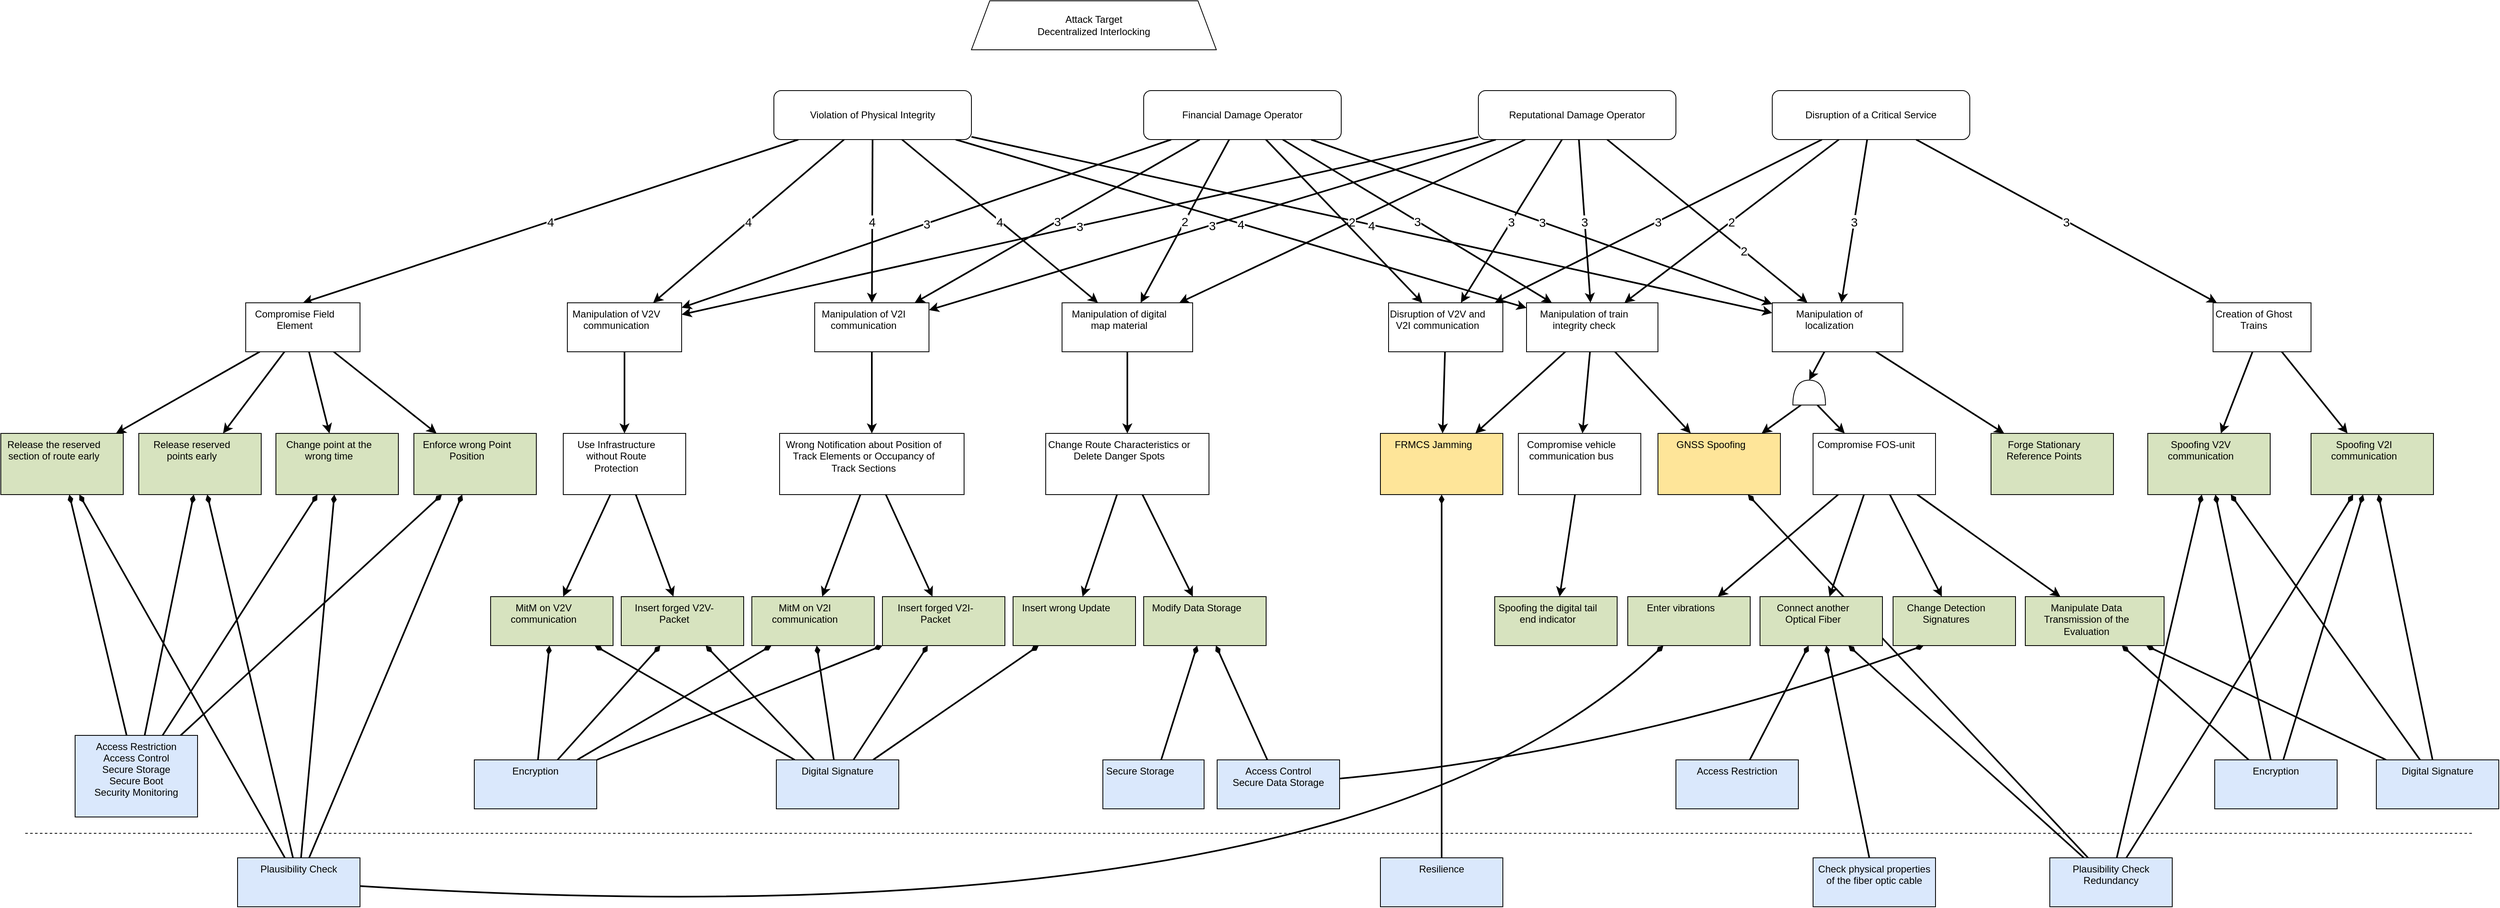 <mxfile compressed="false" version="19.0.2" type="device">
  <diagram id="bJp0U2BYxJu8FbHyDJQ4" name="Seite-1">
    <mxGraphModel dx="595" dy="977" grid="1" gridSize="10" guides="1" tooltips="1" connect="1" arrows="1" fold="1" page="1" pageScale="1" pageWidth="827" pageHeight="1169" math="0" shadow="0">
      <root>
        <object tooltip="" id="0">
          <ag_global_attributes>
            <ag_global_attribute name="Resources" value="" iconName="hammer" min="0" max="5" />
            <ag_global_attribute name="Knowledge" value="" iconName="lightbulb" min="0" max="5" />
            <ag_global_attribute name="Location" value="" iconName="map_pin_ellipse" min="0" max="1" />
            <ag_global_attribute name="Impact" value="" iconName="flame" min="0" max="5" />
          </ag_global_attributes>
          <ag_attributes />
          <ag_computed_attributes />
          <ag_aggregation_functions>
            <ag_aggregation_function name="default" id="6b1d22791hih8" default="activity_w;link" fn="function (collection) { &#10;    var result = null; &#10;    if (collection.childAttributes.length == 1) { &#10;        result = collection.childAttributes[0].attributes;&#10;        result._marking = collection.childAttributes[0].id;&#10;    } else { &#10;        var candidates = []; &#10;        var worstValue = 0; &#10;        collection.childAttributes.forEach(function(child) { &#10;            var value = parseInt(child.computedAttribute); &#10;            if (value &gt; worstValue) { &#10;                worstValue = value; &#10;                candidates = []; &#10;                candidates.push(child); &#10;            } else if (value == worstValue) { &#10;                candidates.push(child); &#10;            } &#10;        }); &#10;        var tiebreaker = function(candidates, name, max) { &#10;            var min_value = max; &#10;            candidates.forEach(function(node) { &#10;                min_value = Math.min(min_value, node.attributes[name]); &#10;            }); &#10;            result = []; &#10;            candidates.forEach(function(node) { &#10;                if (node.attributes[name] == min_value) { &#10;                    result.push(node); &#10;                } &#10;            }); &#10;            return result; &#10;        }; &#10;        if (candidates.length &gt; 1) { &#10;            candidates = tiebreaker(candidates, &quot;Resources&quot;, collection.globalAttributes[&quot;Resources&quot;].max); &#10;            if (candidates.length &gt; 1) { &#10;                candidates = tiebreaker(candidates, &quot;Knowledge&quot;, collection.globalAttributes[&quot;Knowledge&quot;].max); &#10;            } &#10;        } &#10;        result = candidates[0].attributes;&#10;        result._marking = candidates[0].id;&#10;    } &#10;    return result; &#10;}" />
            <ag_aggregation_function name="AND" id="gf0d4f199018" default="and" fn="function (collection) { &#10;    var result = {}; &#10;    var ids = [];&#10;    collection.childAttributes.forEach(function(child) { &#10;    for (var attribute in child.attributes) { &#10;            if (attribute in result) { &#10;                result[attribute] += parseInt(child.attributes[attribute]); &#10;            } else { &#10;                result[attribute] = parseInt(child.attributes[attribute]); &#10;            } &#10;        }&#10;        ids.push(child.id);&#10;    }); &#10;    for (var attribute in result) { &#10;        if (attribute in collection.globalAttributes) { &#10;            result[attribute] = Math.min(collection.globalAttributes[attribute].max, result[attribute]); &#10;        } &#10;    }&#10;    result._marking = ids.join(&quot;;&quot;);&#10;    return result; &#10;}" />
            <ag_aggregation_function name="Security Control" id="73f575i0ghij5" default="activity_g;activity_y" fn="function (collection) { &#10;    var result = {}; &#10;    for (var attribute in collection.localAttributes) { &#10;        result[attribute] = parseInt(collection.localAttributes[attribute]); &#10;    } &#10;    collection.childAttributes.forEach(function(child) { &#10;        for (var attribute in child.attributes) { &#10;            if (attribute in collection.globalAttributes) { &#10;                if (attribute in result) { &#10;                    result[attribute] += parseInt(child.attributes[attribute]); &#10;                } &#10;            } &#10;        } &#10;    }); &#10;    for (var attribute in result) { &#10;        if (attribute in collection.globalAttributes) { &#10;            result[attribute] = Math.min(collection.globalAttributes[attribute].max, result[attribute]); &#10;        } &#10;    } &#10;    return result; &#10;}" />
            <ag_aggregation_function name="Risk" id="egf49jfgj408" default="consequence" fn="function (collection) {  &#10;    var maxRisk = &quot;L&quot;; &#10;    var matrix = [ &#10;        [&quot;L&quot;, &quot;L&quot;, &quot;L&quot;, &quot;L&quot;, &quot;L&quot;], &#10;        [&quot;L&quot;, &quot;L&quot;, &quot;M&quot;, &quot;M&quot;, &quot;M&quot;], &#10;        [&quot;L&quot;, &quot;M&quot;, &quot;M&quot;, &quot;S&quot;, &quot;S&quot;], &#10;        [&quot;L&quot;, &quot;M&quot;, &quot;S&quot;, &quot;V&quot;, &quot;V&quot;], &#10;        [&quot;L&quot;, &quot;M&quot;, &quot;S&quot;, &quot;V&quot;, &quot;V&quot;], &#10;    ];&#10;    var updatedImpacts = [];&#10;    var ids = [];&#10; &#10;    var compareRisk = function(risk1, risk2) { &#10;        /*&#10;        * Returns:&#10;        *  - Null: if one of the parameters is not a character representing a risk&#10;        *  - Negativ integer: if risk1 &lt; risk2&#10;        *  - Zero: if risks are equal&#10;        *  - Positive integer: if risk1 &gt; risk2&#10;        */&#10;        var values = [&quot;L&quot;, &quot;M&quot;, &quot;S&quot;, &quot;V&quot;]; &#10;        var index_risk1 = values.indexOf(risk1); &#10;        var index_risk2 = values.indexOf(risk2); &#10; &#10;        if (index_risk1 == -1 || index_risk2 == -1) { &#10;            return null; &#10;        } &#10;        return index_risk1 - index_risk2; &#10; &#10;    } &#10;     &#10;    collection.childAttributes.forEach(function(child) {  &#10;        var impact = 1;  &#10;        if (child.edgeWeight !== null) {  &#10;            impact = parseInt(child.edgeWeight);  &#10;        }&#10;        var _impact = parseInt(child.attributes._impact) || 0;&#10;        impact = Math.max(impact - _impact, 1);&#10;        updatedImpacts.push(child.id + ':' + impact);&#10;        var af = parseInt(child.computedAttribute) || parseInt(child.attributes._af);&#10;        risk = matrix[af - 1][impact - 1];&#10;        result = compareRisk(risk, maxRisk);&#10;        if (result &gt; 0) { &#10;            maxRisk = risk;&#10;            ids = [child.id];&#10;        } else if (result == 0){&#10;            ids.push(child.id);&#10;        }&#10;    });  &#10;  &#10;    var result = {'_risk': maxRisk, &quot;_marking&quot;: ids.join(&quot;;&quot;)};&#10;    if (updatedImpacts.length &gt; 0) {&#10;        result._weight = updatedImpacts.join(';');&#10;    }&#10;    return result;&#10;}" />
            <ag_aggregation_function name="Impact" id="397423adceb0f" default="" fn="function(collection) {&#10;    var impact = 0;&#10;    var result = {}&#10;    &#10;    collection.childAttributes.forEach(function(child) {&#10;        if (&quot;Impact&quot; in child.attributes) {&#10;            impact += parseInt(child.attributes[&quot;Impact&quot;]);&#10;        } else if (&quot;Resources&quot; in child.attributes &amp;&amp; &quot;Knowledge&quot; in child.attributes &amp;&amp; &quot;Location&quot; in child.attributes) {&#10;            result._af = child.computedAttribute&#10;            result._marking = child.id;&#10;        }&#10;    });&#10;    result._impact = Math.min(impact, collection.globalAttributes[&quot;Impact&quot;].max);&#10;    &#10;    return result;&#10;}" />
          </ag_aggregation_functions>
          <ag_computed_attributes_functions>
            <ag_computed_attributes_function name="default" id="dbg60ff69g9a" default="activity_w;activity_g;activity_y" fn="function (collection) { &#10;    var colorMatrix = {&#10;        5: {&quot;fillColor&quot;: &quot;#cc0000&quot;, &quot;fontColor&quot;: &quot;#ffffff&quot;},&#10;        4: {&quot;fillColor&quot;: &quot;#ff4000&quot;, &quot;fontColor&quot;: &quot;#ffffff&quot;},&#10;        3: {&quot;fillColor&quot;: &quot;#ffdd00&quot;, &quot;fontColor&quot;: &quot;#000000&quot;},&#10;        2: {&quot;fillColor&quot;: &quot;#d4ff00&quot;, &quot;fontColor&quot;: &quot;#000000&quot;},&#10;        1: {&quot;fillColor&quot;: &quot;#40ff00&quot;, &quot;fontColor&quot;: &quot;#000000&quot;}&#10;    }&#10;    var matrix = [ &#10;        [5, 5, 4, 3, 2], &#10;        [5, 4, 4, 3, 2], &#10;        [5, 4, 4, 3, 2], &#10;        [4, 3, 3, 2, 1], &#10;        [3, 2, 2, 1, 1], &#10;    ];&#10;    var result = {};&#10;    &#10;    if (&quot;Knowledge&quot; in collection.cellAttributes &amp;&amp; &quot;Resources&quot; in collection.cellAttributes) {&#10;        var knowledgeIndex = parseInt(collection.cellAttributes[&quot;Knowledge&quot;]) - 1; &#10;        var resourcesIndex = parseInt(collection.cellAttributes[&quot;Resources&quot;]) - 1;&#10;        &#10;        var value = Math.min(5, &#10;            Math.max(collection.globalAttributes[&quot;Location&quot;].max, &#10;                Math.max( matrix[knowledgeIndex][resourcesIndex] - parseInt(collection.cellAttributes[&quot;Location&quot;])) &#10;            ));&#10;        result = colorMatrix[value] || result;&#10;        result[&quot;value&quot;] = value;&#10;    }&#10;    &#10;    return result;&#10;}" />
            <ag_computed_attributes_function name="Risk" id="6c831697g9i0a" default="" fn="function(collection){&#10;    var riskMatrix = {&#10;        &quot;V&quot;: {&quot;fillColor&quot;: &quot;#cc0000&quot;, &quot;fontColor&quot;: &quot;#ffffff&quot;},&#10;        &quot;S&quot;: {&quot;fillColor&quot;: &quot;#ff4000&quot;, &quot;fontColor&quot;: &quot;#ffffff&quot;},&#10;        &quot;M&quot;: {&quot;fillColor&quot;: &quot;#ffdd00&quot;, &quot;fontColor&quot;: &quot;#000000&quot;},&#10;        &quot;L&quot;: {&quot;fillColor&quot;: &quot;#40ff00&quot;, &quot;fontColor&quot;: &quot;#000000&quot;},&#10;    };&#10;    var result = {};&#10;    &#10;    if (&quot;_risk&quot; in collection.cellAttributes) {&#10;        var risk = collection.cellAttributes[&quot;_risk&quot;];&#10;        result = riskMatrix[risk] || result;&#10;        result[&quot;value&quot;] = risk;&#10;    }&#10;    &#10;    return result; &#10;}" />
          </ag_computed_attributes_functions>
          <mxCell />
        </object>
        <object id="1">
          <ag_attributes />
          <ag_computed_attributes />
          <mxCell parent="0" />
        </object>
        <object label="4" id="HO09paWQtQ8aA_VJCihO-2">
          <ag_attributes />
          <ag_computed_attributes />
          <mxCell style="rounded=0;orthogonalLoop=1;jettySize=auto;strokeWidth=2;fontSize=15;strokeColor=#000000;" parent="1" source="fspGmHOXtjN8gbxVSLJ7-2" target="HO09paWQtQ8aA_VJCihO-1" edge="1">
            <mxGeometry relative="1" as="geometry" />
          </mxCell>
        </object>
        <object label="4" id="eo-EwUSCdZ1exYj2hIaM-5">
          <ag_attributes />
          <ag_computed_attributes />
          <mxCell style="rounded=0;orthogonalLoop=1;jettySize=auto;strokeWidth=2;fontSize=15;strokeColor=#000000;" parent="1" source="fspGmHOXtjN8gbxVSLJ7-2" target="HO09paWQtQ8aA_VJCihO-5" edge="1">
            <mxGeometry relative="1" as="geometry" />
          </mxCell>
        </object>
        <object label="4" id="eo-EwUSCdZ1exYj2hIaM-6">
          <ag_attributes />
          <ag_computed_attributes />
          <mxCell style="rounded=0;orthogonalLoop=1;jettySize=auto;entryX=0.5;entryY=0;entryDx=0;entryDy=0;strokeWidth=2;fontSize=15;strokeColor=#000000;" parent="1" source="fspGmHOXtjN8gbxVSLJ7-2" target="wuFwHVqsx3Kr4lyMLA3o-2" edge="1">
            <mxGeometry relative="1" as="geometry">
              <mxPoint x="1810" y="320" as="targetPoint" />
            </mxGeometry>
          </mxCell>
        </object>
        <object label="4" id="eo-EwUSCdZ1exYj2hIaM-7">
          <ag_attributes />
          <ag_computed_attributes />
          <mxCell style="rounded=0;orthogonalLoop=1;jettySize=auto;strokeWidth=2;fontSize=15;strokeColor=#000000;" parent="1" source="fspGmHOXtjN8gbxVSLJ7-2" target="HO09paWQtQ8aA_VJCihO-3" edge="1">
            <mxGeometry relative="1" as="geometry" />
          </mxCell>
        </object>
        <object label="4" id="eo-EwUSCdZ1exYj2hIaM-16">
          <ag_attributes />
          <ag_computed_attributes />
          <mxCell style="edgeStyle=none;rounded=0;orthogonalLoop=1;jettySize=auto;strokeWidth=2;fontSize=15;strokeColor=#000000;" parent="1" source="fspGmHOXtjN8gbxVSLJ7-2" target="eo-EwUSCdZ1exYj2hIaM-15" edge="1">
            <mxGeometry relative="1" as="geometry" />
          </mxCell>
        </object>
        <object label="4" id="eo-EwUSCdZ1exYj2hIaM-18">
          <ag_attributes />
          <ag_computed_attributes />
          <mxCell style="edgeStyle=none;rounded=0;orthogonalLoop=1;jettySize=auto;strokeWidth=2;fontSize=15;strokeColor=#000000;" parent="1" source="fspGmHOXtjN8gbxVSLJ7-2" target="eo-EwUSCdZ1exYj2hIaM-17" edge="1">
            <mxGeometry relative="1" as="geometry" />
          </mxCell>
        </object>
        <object label="Violation of Physical Integrity" id="fspGmHOXtjN8gbxVSLJ7-2">
          <ag_attributes _risk="L" _marking="HO09paWQtQ8aA_VJCihO-1;HO09paWQtQ8aA_VJCihO-5;wuFwHVqsx3Kr4lyMLA3o-2;HO09paWQtQ8aA_VJCihO-3;eo-EwUSCdZ1exYj2hIaM-15;eo-EwUSCdZ1exYj2hIaM-17" _weight="HO09paWQtQ8aA_VJCihO-1:4;HO09paWQtQ8aA_VJCihO-5:4;wuFwHVqsx3Kr4lyMLA3o-2:4;HO09paWQtQ8aA_VJCihO-3:4;eo-EwUSCdZ1exYj2hIaM-15:4;eo-EwUSCdZ1exYj2hIaM-17:4" />
          <ag_computed_attributes fillColor="#40ff00" fontColor="#000000" value="L" />
          <ag_computed_attributes_function_reference ag_computed_attributes_function_reference="6c831697g9i0a" />
          <ag_aggregation_function_reference ag_aggregation_function_reference="egf49jfgj408" />
          <mxCell style="rounded=1;whiteSpace=wrap;shape=attackgraphs.node;" parent="1" vertex="1">
            <mxGeometry x="1947" y="140" width="242" height="60" as="geometry" />
          </mxCell>
        </object>
        <object label="3" id="eo-EwUSCdZ1exYj2hIaM-4">
          <ag_attributes />
          <ag_computed_attributes />
          <mxCell style="rounded=0;orthogonalLoop=1;jettySize=auto;strokeWidth=2;fontSize=15;strokeColor=#000000;" parent="1" source="fspGmHOXtjN8gbxVSLJ7-3" target="HO09paWQtQ8aA_VJCihO-6" edge="1">
            <mxGeometry relative="1" as="geometry" />
          </mxCell>
        </object>
        <object label="3" id="eo-EwUSCdZ1exYj2hIaM-19">
          <ag_attributes />
          <ag_computed_attributes />
          <mxCell style="edgeStyle=none;rounded=0;orthogonalLoop=1;jettySize=auto;strokeWidth=2;fontSize=15;strokeColor=#000000;" parent="1" source="fspGmHOXtjN8gbxVSLJ7-3" target="HO09paWQtQ8aA_VJCihO-5" edge="1">
            <mxGeometry relative="1" as="geometry" />
          </mxCell>
        </object>
        <object label="3" id="eo-EwUSCdZ1exYj2hIaM-21">
          <ag_attributes />
          <ag_computed_attributes />
          <mxCell style="edgeStyle=none;rounded=0;orthogonalLoop=1;jettySize=auto;strokeWidth=2;fontSize=15;strokeColor=#000000;" parent="1" source="fspGmHOXtjN8gbxVSLJ7-3" target="eo-EwUSCdZ1exYj2hIaM-17" edge="1">
            <mxGeometry relative="1" as="geometry" />
          </mxCell>
        </object>
        <object label="2" id="eo-EwUSCdZ1exYj2hIaM-23">
          <ag_attributes />
          <ag_computed_attributes />
          <mxCell style="edgeStyle=none;rounded=0;orthogonalLoop=1;jettySize=auto;strokeWidth=2;fontSize=15;strokeColor=#000000;" parent="1" source="fspGmHOXtjN8gbxVSLJ7-3" target="eo-EwUSCdZ1exYj2hIaM-15" edge="1">
            <mxGeometry relative="1" as="geometry" />
          </mxCell>
        </object>
        <object label="3" id="plyIKMAmDw_uasNs-4-3-30">
          <ag_attributes />
          <ag_computed_attributes />
          <mxCell style="edgeStyle=none;rounded=0;orthogonalLoop=1;jettySize=auto;strokeWidth=2;fontSize=15;strokeColor=#000000;" parent="1" source="fspGmHOXtjN8gbxVSLJ7-3" target="HO09paWQtQ8aA_VJCihO-1" edge="1">
            <mxGeometry relative="1" as="geometry" />
          </mxCell>
        </object>
        <object id="plyIKMAmDw_uasNs-4-3-31">
          <ag_attributes />
          <ag_computed_attributes />
          <mxCell style="edgeStyle=none;rounded=0;orthogonalLoop=1;jettySize=auto;strokeWidth=2;fontSize=15;strokeColor=#000000;" parent="1" source="fspGmHOXtjN8gbxVSLJ7-3" target="HO09paWQtQ8aA_VJCihO-3" edge="1">
            <mxGeometry relative="1" as="geometry" />
          </mxCell>
        </object>
        <object label="2" id="I_t2c8aG_AG6cYA6QWFG-1">
          <ag_attributes />
          <ag_computed_attributes />
          <mxCell style="edgeLabel;html=1;align=center;verticalAlign=middle;resizable=0;points=[];fontSize=15;" parent="plyIKMAmDw_uasNs-4-3-31" vertex="1" connectable="0">
            <mxGeometry x="0.363" relative="1" as="geometry">
              <mxPoint as="offset" />
            </mxGeometry>
          </mxCell>
        </object>
        <object label="Reputational Damage Operator" id="fspGmHOXtjN8gbxVSLJ7-3">
          <ag_attributes _risk="L" _marking="HO09paWQtQ8aA_VJCihO-6;HO09paWQtQ8aA_VJCihO-5;eo-EwUSCdZ1exYj2hIaM-17;eo-EwUSCdZ1exYj2hIaM-15;HO09paWQtQ8aA_VJCihO-1" _weight="HO09paWQtQ8aA_VJCihO-6:3;HO09paWQtQ8aA_VJCihO-5:3;eo-EwUSCdZ1exYj2hIaM-17:3;eo-EwUSCdZ1exYj2hIaM-15:2;HO09paWQtQ8aA_VJCihO-1:3;HO09paWQtQ8aA_VJCihO-3:NaN" />
          <ag_computed_attributes fillColor="#40ff00" fontColor="#000000" value="L" />
          <ag_computed_attributes_function_reference ag_computed_attributes_function_reference="6c831697g9i0a" />
          <ag_aggregation_function_reference ag_aggregation_function_reference="egf49jfgj408" />
          <mxCell style="rounded=1;whiteSpace=wrap;shape=attackgraphs.node;" parent="1" vertex="1">
            <mxGeometry x="2810" y="140" width="242" height="60" as="geometry" />
          </mxCell>
        </object>
        <object label="3" id="eo-EwUSCdZ1exYj2hIaM-3">
          <ag_attributes />
          <ag_computed_attributes />
          <mxCell style="rounded=0;orthogonalLoop=1;jettySize=auto;strokeWidth=2;fontSize=15;strokeColor=#000000;" parent="1" source="fspGmHOXtjN8gbxVSLJ7-4" target="HO09paWQtQ8aA_VJCihO-6" edge="1">
            <mxGeometry relative="1" as="geometry" />
          </mxCell>
        </object>
        <object label="3" id="eo-EwUSCdZ1exYj2hIaM-8">
          <ag_attributes />
          <ag_computed_attributes />
          <mxCell style="rounded=0;orthogonalLoop=1;jettySize=auto;strokeWidth=2;fontSize=15;strokeColor=#000000;" parent="1" source="fspGmHOXtjN8gbxVSLJ7-4" target="HO09paWQtQ8aA_VJCihO-3" edge="1">
            <mxGeometry relative="1" as="geometry" />
          </mxCell>
        </object>
        <object label="2" id="plyIKMAmDw_uasNs-4-3-29">
          <ag_attributes />
          <ag_computed_attributes />
          <mxCell style="edgeStyle=none;rounded=0;orthogonalLoop=1;jettySize=auto;strokeWidth=2;fontSize=15;strokeColor=#000000;" parent="1" source="fspGmHOXtjN8gbxVSLJ7-4" target="HO09paWQtQ8aA_VJCihO-1" edge="1">
            <mxGeometry relative="1" as="geometry" />
          </mxCell>
        </object>
        <object label="3" id="Dt1DZInUWchX5-2LLVrT-2">
          <ag_attributes />
          <ag_computed_attributes />
          <mxCell style="rounded=0;orthogonalLoop=1;jettySize=auto;strokeWidth=2;fontSize=15;strokeColor=#000000;" parent="1" source="fspGmHOXtjN8gbxVSLJ7-4" target="Dt1DZInUWchX5-2LLVrT-1" edge="1">
            <mxGeometry relative="1" as="geometry" />
          </mxCell>
        </object>
        <object label="Disruption of a Critical Service" id="fspGmHOXtjN8gbxVSLJ7-4">
          <ag_attributes _risk="L" _marking="HO09paWQtQ8aA_VJCihO-6;HO09paWQtQ8aA_VJCihO-3;HO09paWQtQ8aA_VJCihO-1;Dt1DZInUWchX5-2LLVrT-1" _weight="HO09paWQtQ8aA_VJCihO-6:3;HO09paWQtQ8aA_VJCihO-3:3;HO09paWQtQ8aA_VJCihO-1:2;Dt1DZInUWchX5-2LLVrT-1:3" />
          <ag_computed_attributes fillColor="#40ff00" fontColor="#000000" value="L" />
          <ag_computed_attributes_function_reference ag_computed_attributes_function_reference="6c831697g9i0a" />
          <ag_aggregation_function_reference ag_aggregation_function_reference="egf49jfgj408" />
          <mxCell style="rounded=1;whiteSpace=wrap;shape=attackgraphs.node;" parent="1" vertex="1">
            <mxGeometry x="3170" y="140" width="242" height="60" as="geometry" />
          </mxCell>
        </object>
        <object id="1Eub8yADe1-0UL1Ypj2I-1">
          <ag_attributes />
          <ag_computed_attributes />
          <mxCell style="rounded=0;orthogonalLoop=1;jettySize=auto;strokeWidth=2;strokeColor=#000000;" parent="1" source="HO09paWQtQ8aA_VJCihO-1" target="eo-EwUSCdZ1exYj2hIaM-11" edge="1">
            <mxGeometry relative="1" as="geometry" />
          </mxCell>
        </object>
        <object id="1Eub8yADe1-0UL1Ypj2I-2">
          <ag_attributes />
          <ag_computed_attributes />
          <mxCell style="edgeStyle=none;rounded=0;orthogonalLoop=1;jettySize=auto;strokeWidth=2;strokeColor=#000000;" parent="1" source="HO09paWQtQ8aA_VJCihO-1" target="eo-EwUSCdZ1exYj2hIaM-13" edge="1">
            <mxGeometry relative="1" as="geometry" />
          </mxCell>
        </object>
        <object label="Manipulation of train integrity check" Resources="" Knowledge="" Location="" id="HO09paWQtQ8aA_VJCihO-1">
          <ag_attributes label="NaN" Resources="4" Knowledge="4" Location="1" _marking="beV7eknHXk7o7M9lF_l--1" />
          <ag_computed_attributes fillColor="#40ff00" fontColor="#000000" value="1" />
          <ag_computed_attributes_function_reference ag_computed_attributes_function_reference="dbg60ff69g9a" />
          <ag_aggregation_function_reference ag_aggregation_function_reference="6b1d22791hih8" />
          <mxCell style="rounded=0;whiteSpace=wrap;shape=attackgraphs.node;verticalAlign=top;spacingRight=20;" parent="1" vertex="1">
            <mxGeometry x="2869" y="400" width="161" height="60" as="geometry" />
          </mxCell>
        </object>
        <object id="eo-EwUSCdZ1exYj2hIaM-2">
          <ag_attributes />
          <ag_computed_attributes />
          <mxCell style="rounded=0;orthogonalLoop=1;jettySize=auto;strokeWidth=2;strokeColor=#000000;" parent="1" source="HO09paWQtQ8aA_VJCihO-3" target="eo-EwUSCdZ1exYj2hIaM-1" edge="1">
            <mxGeometry relative="1" as="geometry">
              <mxPoint x="3520" y="460" as="sourcePoint" />
            </mxGeometry>
          </mxCell>
        </object>
        <object id="eo-EwUSCdZ1exYj2hIaM-12">
          <ag_attributes />
          <ag_computed_attributes />
          <mxCell style="edgeStyle=none;rounded=0;orthogonalLoop=1;jettySize=auto;exitX=0;exitY=0.25;exitDx=0;exitDy=0;exitPerimeter=0;strokeWidth=2;strokeColor=#000000;" parent="1" source="CK-zvY0Y53uaMbwdMFfM-12" target="eo-EwUSCdZ1exYj2hIaM-11" edge="1">
            <mxGeometry relative="1" as="geometry" />
          </mxCell>
        </object>
        <object id="MnZq775cGOOVB-bRokLV-6">
          <ag_attributes />
          <ag_computed_attributes />
          <mxCell style="edgeStyle=none;rounded=0;orthogonalLoop=1;jettySize=auto;html=1;entryX=1;entryY=0.5;entryDx=0;entryDy=0;entryPerimeter=0;strokeWidth=2;strokeColor=#000000;" parent="1" source="HO09paWQtQ8aA_VJCihO-3" target="CK-zvY0Y53uaMbwdMFfM-12" edge="1">
            <mxGeometry relative="1" as="geometry">
              <mxPoint x="3220" y="500" as="sourcePoint" />
            </mxGeometry>
          </mxCell>
        </object>
        <object label="Manipulation of localization" Resources="" Knowledge="" Location="" id="HO09paWQtQ8aA_VJCihO-3">
          <ag_attributes label="NaN" Resources="4" Knowledge="4" Location="1" _marking="eo-EwUSCdZ1exYj2hIaM-1" />
          <ag_computed_attributes fillColor="#40ff00" fontColor="#000000" value="1" />
          <ag_computed_attributes_function_reference ag_computed_attributes_function_reference="dbg60ff69g9a" />
          <ag_aggregation_function_reference ag_aggregation_function_reference="6b1d22791hih8" />
          <mxCell style="rounded=0;whiteSpace=wrap;shape=attackgraphs.node;verticalAlign=top;spacingRight=20;" parent="1" vertex="1">
            <mxGeometry x="3170" y="400" width="160" height="60" as="geometry" />
          </mxCell>
        </object>
        <object label="" id="1Eub8yADe1-0UL1Ypj2I-6">
          <ag_attributes />
          <ag_computed_attributes />
          <mxCell style="edgeStyle=none;rounded=0;orthogonalLoop=1;jettySize=auto;strokeWidth=2;strokeColor=#000000;" parent="1" source="HO09paWQtQ8aA_VJCihO-5" target="1Eub8yADe1-0UL1Ypj2I-5" edge="1">
            <mxGeometry relative="1" as="geometry" />
          </mxCell>
        </object>
        <object label="Manipulation of V2V communication" Resources="" Knowledge="" Location="" id="HO09paWQtQ8aA_VJCihO-5">
          <ag_attributes label="NaN" Resources="5" Knowledge="5" Location="1" _marking="1Eub8yADe1-0UL1Ypj2I-5" />
          <ag_computed_attributes fillColor="#40ff00" fontColor="#000000" value="1" />
          <ag_computed_attributes_function_reference ag_computed_attributes_function_reference="dbg60ff69g9a" />
          <ag_aggregation_function_reference ag_aggregation_function_reference="6b1d22791hih8" />
          <mxCell style="rounded=0;whiteSpace=wrap;shape=attackgraphs.node;verticalAlign=top;spacingRight=20;" parent="1" vertex="1">
            <mxGeometry x="1694" y="400" width="140" height="60" as="geometry" />
          </mxCell>
        </object>
        <object id="eo-EwUSCdZ1exYj2hIaM-14">
          <ag_attributes />
          <ag_computed_attributes />
          <mxCell style="edgeStyle=none;rounded=0;orthogonalLoop=1;jettySize=auto;strokeWidth=2;strokeColor=#000000;" parent="1" source="HO09paWQtQ8aA_VJCihO-6" target="eo-EwUSCdZ1exYj2hIaM-13" edge="1">
            <mxGeometry relative="1" as="geometry" />
          </mxCell>
        </object>
        <object label="Disruption of V2V and V2I communication" Resources="" Knowledge="" Location="" id="HO09paWQtQ8aA_VJCihO-6">
          <ag_attributes label="NaN" Resources="4" Knowledge="5" Location="1" _marking="eo-EwUSCdZ1exYj2hIaM-13" />
          <ag_computed_attributes fillColor="#40ff00" fontColor="#000000" value="1" />
          <ag_computed_attributes_function_reference ag_computed_attributes_function_reference="dbg60ff69g9a" />
          <ag_aggregation_function_reference ag_aggregation_function_reference="6b1d22791hih8" />
          <mxCell style="rounded=0;whiteSpace=wrap;shape=attackgraphs.node;verticalAlign=top;spacingRight=20;" parent="1" vertex="1">
            <mxGeometry x="2700" y="400" width="140" height="60" as="geometry" />
          </mxCell>
        </object>
        <object label="Forge Stationary Reference Points" Resources="4" Knowledge="4" Location="1" id="eo-EwUSCdZ1exYj2hIaM-1">
          <ag_attributes label="NaN" Resources="4" Knowledge="4" Location="1" />
          <ag_computed_attributes fillColor="#40ff00" fontColor="#000000" value="1" />
          <ag_computed_attributes_function_reference ag_computed_attributes_function_reference="dbg60ff69g9a" />
          <ag_aggregation_function_reference ag_aggregation_function_reference="73f575i0ghij5" />
          <mxCell style="rounded=0;whiteSpace=wrap;fillColor=#D7E3BF;shape=attackgraphs.node;verticalAlign=top;spacingRight=20;" parent="1" vertex="1">
            <mxGeometry x="3438" y="560" width="150" height="75" as="geometry" />
          </mxCell>
        </object>
        <object id="hi5dGj4ao-bZcze_6LL2-26">
          <ag_attributes />
          <ag_computed_attributes />
          <mxCell style="edgeStyle=none;rounded=0;orthogonalLoop=1;jettySize=auto;html=1;strokeWidth=2;startArrow=diamondThin;startFill=1;endArrow=none;endFill=0;strokeColor=#000000;" parent="1" source="eo-EwUSCdZ1exYj2hIaM-11" target="hi5dGj4ao-bZcze_6LL2-25" edge="1">
            <mxGeometry relative="1" as="geometry" />
          </mxCell>
        </object>
        <object label="GNSS Spoofing" Resources="3" Knowledge="3" Location="1" id="eo-EwUSCdZ1exYj2hIaM-11">
          <ag_attributes label="NaN" Resources="5" Knowledge="5" Location="1" />
          <ag_computed_attributes fillColor="#40ff00" fontColor="#000000" value="1" />
          <ag_computed_attributes_function_reference ag_computed_attributes_function_reference="dbg60ff69g9a" />
          <ag_aggregation_function_reference ag_aggregation_function_reference="73f575i0ghij5" />
          <mxCell style="rounded=0;whiteSpace=wrap;fillColor=#FEE599;shape=attackgraphs.node;verticalAlign=top;spacingRight=20;" parent="1" vertex="1">
            <mxGeometry x="3030" y="560" width="150" height="75" as="geometry" />
          </mxCell>
        </object>
        <object id="hi5dGj4ao-bZcze_6LL2-24">
          <ag_attributes />
          <ag_computed_attributes />
          <mxCell style="edgeStyle=none;rounded=0;orthogonalLoop=1;jettySize=auto;html=1;strokeWidth=2;startArrow=diamondThin;startFill=1;endArrow=none;endFill=0;strokeColor=#000000;" parent="1" source="eo-EwUSCdZ1exYj2hIaM-13" target="hi5dGj4ao-bZcze_6LL2-23" edge="1">
            <mxGeometry relative="1" as="geometry" />
          </mxCell>
        </object>
        <object label="FRMCS Jamming" Resources="2" Knowledge="2" Location="1" id="eo-EwUSCdZ1exYj2hIaM-13">
          <ag_attributes label="NaN" Resources="4" Knowledge="5" Location="1" />
          <ag_computed_attributes fillColor="#40ff00" fontColor="#000000" value="1" />
          <ag_computed_attributes_function_reference ag_computed_attributes_function_reference="dbg60ff69g9a" />
          <ag_aggregation_function_reference ag_aggregation_function_reference="73f575i0ghij5" />
          <mxCell style="rounded=0;whiteSpace=wrap;fillColor=#FEE599;shape=attackgraphs.node;verticalAlign=top;spacingRight=20;" parent="1" vertex="1">
            <mxGeometry x="2690" y="560" width="150" height="75" as="geometry" />
          </mxCell>
        </object>
        <object id="1Eub8yADe1-0UL1Ypj2I-14">
          <ag_attributes />
          <ag_computed_attributes />
          <mxCell style="edgeStyle=none;rounded=0;orthogonalLoop=1;jettySize=auto;exitX=0.5;exitY=1;exitDx=0;exitDy=0;entryX=0.5;entryY=0;entryDx=0;entryDy=0;strokeWidth=2;strokeColor=#000000;" parent="1" source="eo-EwUSCdZ1exYj2hIaM-15" target="1Eub8yADe1-0UL1Ypj2I-13" edge="1">
            <mxGeometry relative="1" as="geometry">
              <mxPoint x="2450" y="540" as="sourcePoint" />
            </mxGeometry>
          </mxCell>
        </object>
        <object label="Manipulation of digital map material" Resources="" Knowledge="" Location="" id="eo-EwUSCdZ1exYj2hIaM-15">
          <ag_attributes label="NaN" Resources="5" Knowledge="5" Location="1" _marking="1Eub8yADe1-0UL1Ypj2I-13" />
          <ag_computed_attributes fillColor="#40ff00" fontColor="#000000" value="1" />
          <ag_computed_attributes_function_reference ag_computed_attributes_function_reference="dbg60ff69g9a" />
          <ag_aggregation_function_reference ag_aggregation_function_reference="6b1d22791hih8" />
          <mxCell style="rounded=0;whiteSpace=wrap;shape=attackgraphs.node;verticalAlign=top;spacingRight=20;" parent="1" vertex="1">
            <mxGeometry x="2300" y="400" width="160" height="60" as="geometry" />
          </mxCell>
        </object>
        <object id="1Eub8yADe1-0UL1Ypj2I-10">
          <ag_attributes />
          <ag_computed_attributes />
          <mxCell style="edgeStyle=none;rounded=0;orthogonalLoop=1;jettySize=auto;entryX=0.5;entryY=0;entryDx=0;entryDy=0;strokeWidth=2;strokeColor=#000000;" parent="1" source="eo-EwUSCdZ1exYj2hIaM-17" target="1Eub8yADe1-0UL1Ypj2I-9" edge="1">
            <mxGeometry relative="1" as="geometry">
              <mxPoint x="2080" y="610" as="targetPoint" />
            </mxGeometry>
          </mxCell>
        </object>
        <object label="Manipulation of V2I communication" Resources="" Knowledge="" Location="" id="eo-EwUSCdZ1exYj2hIaM-17">
          <ag_attributes label="NaN" Resources="5" Knowledge="5" Location="1" _marking="1Eub8yADe1-0UL1Ypj2I-9" />
          <ag_computed_attributes fillColor="#40ff00" fontColor="#000000" value="1" />
          <ag_computed_attributes_function_reference ag_computed_attributes_function_reference="dbg60ff69g9a" />
          <ag_aggregation_function_reference ag_aggregation_function_reference="6b1d22791hih8" />
          <mxCell style="rounded=0;whiteSpace=wrap;shape=attackgraphs.node;verticalAlign=top;spacingRight=20;" parent="1" vertex="1">
            <mxGeometry x="1997" y="400" width="140" height="60" as="geometry" />
          </mxCell>
        </object>
        <object label="" id="plyIKMAmDw_uasNs-4-3-2">
          <ag_attributes />
          <ag_computed_attributes />
          <mxCell style="edgeStyle=none;rounded=0;orthogonalLoop=1;jettySize=auto;strokeWidth=2;strokeColor=#000000;" parent="1" source="wuFwHVqsx3Kr4lyMLA3o-2" target="plyIKMAmDw_uasNs-4-3-1" edge="1">
            <mxGeometry relative="1" as="geometry" />
          </mxCell>
        </object>
        <object id="plyIKMAmDw_uasNs-4-3-3">
          <ag_attributes />
          <ag_computed_attributes />
          <mxCell style="edgeStyle=none;rounded=0;orthogonalLoop=1;jettySize=auto;strokeWidth=2;strokeColor=#000000;" parent="1" source="wuFwHVqsx3Kr4lyMLA3o-2" target="plyIKMAmDw_uasNs-4-3-4" edge="1">
            <mxGeometry relative="1" as="geometry">
              <mxPoint x="1530" y="540" as="targetPoint" />
            </mxGeometry>
          </mxCell>
        </object>
        <object id="ptvyqzhh6_QlkKdHmj06-2">
          <ag_attributes />
          <ag_computed_attributes />
          <mxCell style="rounded=0;orthogonalLoop=1;jettySize=auto;html=1;strokeWidth=2;strokeColor=#000000;" parent="1" source="wuFwHVqsx3Kr4lyMLA3o-2" target="ptvyqzhh6_QlkKdHmj06-1" edge="1">
            <mxGeometry relative="1" as="geometry" />
          </mxCell>
        </object>
        <object id="ptvyqzhh6_QlkKdHmj06-4">
          <ag_attributes />
          <ag_computed_attributes />
          <mxCell style="edgeStyle=none;rounded=0;orthogonalLoop=1;jettySize=auto;html=1;strokeWidth=2;strokeColor=#000000;" parent="1" source="wuFwHVqsx3Kr4lyMLA3o-2" target="ptvyqzhh6_QlkKdHmj06-3" edge="1">
            <mxGeometry relative="1" as="geometry" />
          </mxCell>
        </object>
        <object label="Compromise Field Element" Resources="" Knowledge="" Location="" id="wuFwHVqsx3Kr4lyMLA3o-2">
          <ag_attributes label="NaN" Resources="5" Knowledge="5" Location="1" _marking="plyIKMAmDw_uasNs-4-3-1" />
          <ag_computed_attributes fillColor="#40ff00" fontColor="#000000" value="1" />
          <ag_computed_attributes_function_reference ag_computed_attributes_function_reference="dbg60ff69g9a" />
          <ag_aggregation_function_reference ag_aggregation_function_reference="6b1d22791hih8" />
          <mxCell style="rounded=0;whiteSpace=wrap;strokeColor=#000000;shape=attackgraphs.node;verticalAlign=top;spacingRight=20;" parent="1" vertex="1">
            <mxGeometry x="1300" y="400" width="140" height="60" as="geometry" />
          </mxCell>
        </object>
        <object label="" id="plyIKMAmDw_uasNs-4-3-10">
          <ag_attributes />
          <ag_computed_attributes />
          <mxCell style="edgeStyle=none;rounded=0;orthogonalLoop=1;jettySize=auto;exitX=0;exitY=0.75;exitDx=0;exitDy=0;exitPerimeter=0;strokeWidth=2;strokeColor=#000000;" parent="1" source="CK-zvY0Y53uaMbwdMFfM-12" target="plyIKMAmDw_uasNs-4-3-9" edge="1">
            <mxGeometry relative="1" as="geometry" />
          </mxCell>
        </object>
        <object label="" id="plyIKMAmDw_uasNs-4-3-18">
          <ag_attributes />
          <ag_computed_attributes />
          <mxCell style="edgeStyle=none;rounded=0;orthogonalLoop=1;jettySize=auto;strokeWidth=2;strokeColor=#000000;" parent="1" source="1Eub8yADe1-0UL1Ypj2I-5" target="plyIKMAmDw_uasNs-4-3-17" edge="1">
            <mxGeometry relative="1" as="geometry" />
          </mxCell>
        </object>
        <object id="plyIKMAmDw_uasNs-4-3-22">
          <ag_attributes />
          <ag_computed_attributes />
          <mxCell style="edgeStyle=none;rounded=0;orthogonalLoop=1;jettySize=auto;strokeWidth=2;strokeColor=#000000;" parent="1" source="1Eub8yADe1-0UL1Ypj2I-5" target="plyIKMAmDw_uasNs-4-3-19" edge="1">
            <mxGeometry relative="1" as="geometry" />
          </mxCell>
        </object>
        <object label="Use Infrastructure without Route Protection" Resources="" Knowledge="" Location="" id="1Eub8yADe1-0UL1Ypj2I-5">
          <ag_attributes label="NaN" Resources="5" Knowledge="5" Location="1" _marking="plyIKMAmDw_uasNs-4-3-17" />
          <ag_computed_attributes fillColor="#40ff00" fontColor="#000000" value="1" />
          <ag_computed_attributes_function_reference ag_computed_attributes_function_reference="dbg60ff69g9a" />
          <ag_aggregation_function_reference ag_aggregation_function_reference="6b1d22791hih8" />
          <mxCell style="whiteSpace=wrap;rounded=0;shape=attackgraphs.node;verticalAlign=top;spacingRight=20;" parent="1" vertex="1">
            <mxGeometry x="1689" y="560" width="150" height="75" as="geometry" />
          </mxCell>
        </object>
        <object id="plyIKMAmDw_uasNs-4-3-25">
          <ag_attributes />
          <ag_computed_attributes />
          <mxCell style="edgeStyle=none;rounded=0;orthogonalLoop=1;jettySize=auto;strokeWidth=2;strokeColor=#000000;" parent="1" source="1Eub8yADe1-0UL1Ypj2I-9" target="plyIKMAmDw_uasNs-4-3-24" edge="1">
            <mxGeometry relative="1" as="geometry" />
          </mxCell>
        </object>
        <object id="plyIKMAmDw_uasNs-4-3-28">
          <ag_attributes />
          <ag_computed_attributes />
          <mxCell style="edgeStyle=none;rounded=0;orthogonalLoop=1;jettySize=auto;strokeWidth=2;strokeColor=#000000;" parent="1" source="1Eub8yADe1-0UL1Ypj2I-9" target="plyIKMAmDw_uasNs-4-3-23" edge="1">
            <mxGeometry relative="1" as="geometry" />
          </mxCell>
        </object>
        <object label="Wrong Notification about Position of Track Elements or Occupancy of Track Sections" Resources="" Knowledge="" Location="" id="1Eub8yADe1-0UL1Ypj2I-9">
          <ag_attributes label="NaN" Resources="5" Knowledge="5" Location="1" _marking="plyIKMAmDw_uasNs-4-3-24" />
          <ag_computed_attributes fillColor="#40ff00" fontColor="#000000" value="1" />
          <ag_computed_attributes_function_reference ag_computed_attributes_function_reference="dbg60ff69g9a" />
          <ag_aggregation_function_reference ag_aggregation_function_reference="6b1d22791hih8" />
          <mxCell style="rounded=0;whiteSpace=wrap;shape=attackgraphs.node;verticalAlign=top;spacingRight=20;" parent="1" vertex="1">
            <mxGeometry x="1954" y="560" width="226" height="75" as="geometry" />
          </mxCell>
        </object>
        <object label="" id="plyIKMAmDw_uasNs-4-3-13">
          <ag_attributes />
          <ag_computed_attributes />
          <mxCell style="edgeStyle=none;rounded=0;orthogonalLoop=1;jettySize=auto;strokeWidth=2;strokeColor=#000000;" parent="1" source="1Eub8yADe1-0UL1Ypj2I-13" target="plyIKMAmDw_uasNs-4-3-12" edge="1">
            <mxGeometry relative="1" as="geometry" />
          </mxCell>
        </object>
        <object label="" id="plyIKMAmDw_uasNs-4-3-15">
          <ag_attributes />
          <ag_computed_attributes />
          <mxCell style="edgeStyle=none;rounded=0;orthogonalLoop=1;jettySize=auto;strokeWidth=2;strokeColor=#000000;" parent="1" source="1Eub8yADe1-0UL1Ypj2I-13" target="plyIKMAmDw_uasNs-4-3-14" edge="1">
            <mxGeometry relative="1" as="geometry" />
          </mxCell>
        </object>
        <object label="Change Route Characteristics or Delete Danger Spots" Resources="" Knowledge="" Location="" id="1Eub8yADe1-0UL1Ypj2I-13">
          <ag_attributes label="NaN" Resources="5" Knowledge="5" Location="1" _marking="plyIKMAmDw_uasNs-4-3-12" />
          <ag_computed_attributes fillColor="#40ff00" fontColor="#000000" value="1" />
          <ag_computed_attributes_function_reference ag_computed_attributes_function_reference="dbg60ff69g9a" />
          <ag_aggregation_function_reference ag_aggregation_function_reference="6b1d22791hih8" />
          <mxCell style="rounded=0;whiteSpace=wrap;shape=attackgraphs.node;verticalAlign=top;spacingRight=20;" parent="1" vertex="1">
            <mxGeometry x="2280" y="560" width="200" height="75" as="geometry" />
          </mxCell>
        </object>
        <object label="" id="plyIKMAmDw_uasNs-4-3-7">
          <ag_attributes />
          <ag_computed_attributes />
          <mxCell style="edgeStyle=none;rounded=0;orthogonalLoop=1;jettySize=auto;strokeWidth=2;strokeColor=#000000;" parent="1" source="beV7eknHXk7o7M9lF_l--1" target="plyIKMAmDw_uasNs-4-3-6" edge="1">
            <mxGeometry relative="1" as="geometry" />
          </mxCell>
        </object>
        <object label="Compromise vehicle communication bus" Resources="" Knowledge="" Location="" id="beV7eknHXk7o7M9lF_l--1">
          <ag_attributes label="NaN" Resources="4" Knowledge="4" Location="1" _marking="plyIKMAmDw_uasNs-4-3-6" />
          <ag_computed_attributes fillColor="#40ff00" fontColor="#000000" value="1" />
          <ag_computed_attributes_function_reference ag_computed_attributes_function_reference="dbg60ff69g9a" />
          <ag_aggregation_function_reference ag_aggregation_function_reference="6b1d22791hih8" />
          <mxCell style="rounded=0;whiteSpace=wrap;shape=attackgraphs.node;verticalAlign=top;spacingRight=20;" parent="1" vertex="1">
            <mxGeometry x="2859" y="560" width="150" height="75" as="geometry" />
          </mxCell>
        </object>
        <object id="beV7eknHXk7o7M9lF_l--3">
          <ag_attributes />
          <ag_computed_attributes />
          <mxCell style="rounded=0;orthogonalLoop=1;jettySize=auto;strokeWidth=2;strokeColor=#000000;" parent="1" source="HO09paWQtQ8aA_VJCihO-1" target="beV7eknHXk7o7M9lF_l--1" edge="1">
            <mxGeometry relative="1" as="geometry">
              <mxPoint x="2958.571" y="500" as="sourcePoint" />
              <mxPoint x="3061.429" y="580" as="targetPoint" />
            </mxGeometry>
          </mxCell>
        </object>
        <object id="hi5dGj4ao-bZcze_6LL2-6">
          <ag_attributes />
          <ag_computed_attributes />
          <mxCell style="edgeStyle=none;rounded=0;orthogonalLoop=1;jettySize=auto;html=1;strokeWidth=2;startArrow=diamondThin;startFill=1;endArrow=none;endFill=0;strokeColor=#000000;" parent="1" source="plyIKMAmDw_uasNs-4-3-1" target="hi5dGj4ao-bZcze_6LL2-2" edge="1">
            <mxGeometry relative="1" as="geometry" />
          </mxCell>
        </object>
        <object label="Enforce wrong Point Position" Resources="2" Knowledge="3" Location="0" id="plyIKMAmDw_uasNs-4-3-1">
          <ag_attributes label="NaN" Resources="5" Knowledge="5" Location="1" />
          <ag_computed_attributes fillColor="#40ff00" fontColor="#000000" value="1" />
          <ag_computed_attributes_function_reference ag_computed_attributes_function_reference="dbg60ff69g9a" />
          <ag_aggregation_function_reference ag_aggregation_function_reference="73f575i0ghij5" />
          <mxCell style="whiteSpace=wrap;rounded=0;fillColor=#D7E3BF;shape=attackgraphs.node;verticalAlign=top;spacingRight=20;" parent="1" vertex="1">
            <mxGeometry x="1506" y="560" width="150" height="75" as="geometry" />
          </mxCell>
        </object>
        <object id="hi5dGj4ao-bZcze_6LL2-5">
          <ag_attributes />
          <ag_computed_attributes />
          <mxCell style="edgeStyle=none;rounded=0;orthogonalLoop=1;jettySize=auto;html=1;strokeWidth=2;startArrow=diamondThin;startFill=1;endArrow=none;endFill=0;strokeColor=#000000;" parent="1" source="plyIKMAmDw_uasNs-4-3-4" target="hi5dGj4ao-bZcze_6LL2-2" edge="1">
            <mxGeometry relative="1" as="geometry" />
          </mxCell>
        </object>
        <object label="Change point at the wrong time" Resources="3" Knowledge="3" Location="0" id="plyIKMAmDw_uasNs-4-3-4">
          <ag_attributes label="NaN" Resources="5" Knowledge="5" Location="1" />
          <ag_computed_attributes fillColor="#40ff00" fontColor="#000000" value="1" />
          <ag_computed_attributes_function_reference ag_computed_attributes_function_reference="dbg60ff69g9a" />
          <ag_aggregation_function_reference ag_aggregation_function_reference="73f575i0ghij5" />
          <mxCell style="whiteSpace=wrap;rounded=0;fillColor=#D7E3BF;shape=attackgraphs.node;verticalAlign=top;spacingRight=20;" parent="1" vertex="1">
            <mxGeometry x="1337" y="560" width="150" height="75" as="geometry" />
          </mxCell>
        </object>
        <object label="Spoofing the digital tail end indicator" Resources="4" Knowledge="4" Location="1" id="plyIKMAmDw_uasNs-4-3-6">
          <ag_attributes label="NaN" Resources="4" Knowledge="4" Location="1" />
          <ag_computed_attributes fillColor="#40ff00" fontColor="#000000" value="1" />
          <ag_computed_attributes_function_reference ag_computed_attributes_function_reference="dbg60ff69g9a" />
          <ag_aggregation_function_reference ag_aggregation_function_reference="73f575i0ghij5" />
          <mxCell style="whiteSpace=wrap;rounded=0;fillColor=#D7E3BF;shape=attackgraphs.node;verticalAlign=top;spacingRight=20;" parent="1" vertex="1">
            <mxGeometry x="2830" y="760" width="150" height="60" as="geometry" />
          </mxCell>
        </object>
        <object label="" id="Dt1DZInUWchX5-2LLVrT-7">
          <ag_attributes />
          <ag_computed_attributes />
          <mxCell style="edgeStyle=none;rounded=0;orthogonalLoop=1;jettySize=auto;strokeWidth=2;strokeColor=#000000;" parent="1" source="plyIKMAmDw_uasNs-4-3-9" target="Dt1DZInUWchX5-2LLVrT-6" edge="1">
            <mxGeometry relative="1" as="geometry" />
          </mxCell>
        </object>
        <object label="" id="Dt1DZInUWchX5-2LLVrT-9">
          <ag_attributes />
          <ag_computed_attributes />
          <mxCell style="edgeStyle=none;rounded=0;orthogonalLoop=1;jettySize=auto;strokeWidth=2;strokeColor=#000000;" parent="1" source="plyIKMAmDw_uasNs-4-3-9" target="Dt1DZInUWchX5-2LLVrT-10" edge="1">
            <mxGeometry relative="1" as="geometry">
              <mxPoint x="3290.8" y="695" as="targetPoint" />
            </mxGeometry>
          </mxCell>
        </object>
        <object id="MnZq775cGOOVB-bRokLV-2">
          <ag_attributes />
          <ag_computed_attributes />
          <mxCell style="rounded=0;orthogonalLoop=1;jettySize=auto;html=1;strokeWidth=2;strokeColor=#000000;" parent="1" source="plyIKMAmDw_uasNs-4-3-9" target="MnZq775cGOOVB-bRokLV-1" edge="1">
            <mxGeometry relative="1" as="geometry" />
          </mxCell>
        </object>
        <object id="MnZq775cGOOVB-bRokLV-4">
          <ag_attributes />
          <ag_computed_attributes />
          <mxCell style="edgeStyle=none;rounded=0;orthogonalLoop=1;jettySize=auto;html=1;strokeWidth=2;strokeColor=#000000;" parent="1" source="plyIKMAmDw_uasNs-4-3-9" target="MnZq775cGOOVB-bRokLV-3" edge="1">
            <mxGeometry relative="1" as="geometry" />
          </mxCell>
        </object>
        <object label="Compromise FOS-unit" Resources="" Knowledge="" Location="" id="plyIKMAmDw_uasNs-4-3-9">
          <ag_attributes label="NaN" Resources="5" Knowledge="5" Location="1" _marking="Dt1DZInUWchX5-2LLVrT-6" />
          <ag_computed_attributes fillColor="#40ff00" fontColor="#000000" value="1" />
          <ag_computed_attributes_function_reference ag_computed_attributes_function_reference="dbg60ff69g9a" />
          <ag_aggregation_function_reference ag_aggregation_function_reference="6b1d22791hih8" />
          <mxCell style="whiteSpace=wrap;rounded=0;shape=attackgraphs.node;verticalAlign=top;spacingRight=20;" parent="1" vertex="1">
            <mxGeometry x="3220" y="560" width="150" height="75" as="geometry" />
          </mxCell>
        </object>
        <object id="hi5dGj4ao-bZcze_6LL2-18">
          <ag_attributes />
          <ag_computed_attributes />
          <mxCell style="edgeStyle=none;rounded=0;orthogonalLoop=1;jettySize=auto;html=1;strokeWidth=2;startArrow=diamondThin;startFill=1;endArrow=none;endFill=0;strokeColor=#000000;" parent="1" source="plyIKMAmDw_uasNs-4-3-12" target="hi5dGj4ao-bZcze_6LL2-9" edge="1">
            <mxGeometry relative="1" as="geometry" />
          </mxCell>
        </object>
        <object label="Insert wrong Update" Resources="3" Knowledge="3" Location="0" id="plyIKMAmDw_uasNs-4-3-12">
          <ag_attributes label="NaN" Resources="5" Knowledge="5" Location="1" />
          <ag_computed_attributes fillColor="#40ff00" fontColor="#000000" value="1" />
          <ag_computed_attributes_function_reference ag_computed_attributes_function_reference="dbg60ff69g9a" />
          <ag_aggregation_function_reference ag_aggregation_function_reference="73f575i0ghij5" />
          <mxCell style="whiteSpace=wrap;rounded=0;fillColor=#D7E3BF;shape=attackgraphs.node;verticalAlign=top;spacingRight=20;" parent="1" vertex="1">
            <mxGeometry x="2240" y="760" width="150" height="60" as="geometry" />
          </mxCell>
        </object>
        <object id="hi5dGj4ao-bZcze_6LL2-21">
          <ag_attributes />
          <ag_computed_attributes />
          <mxCell style="edgeStyle=none;rounded=0;orthogonalLoop=1;jettySize=auto;html=1;strokeWidth=2;startArrow=diamondThin;startFill=1;endArrow=none;endFill=0;strokeColor=#000000;" parent="1" source="plyIKMAmDw_uasNs-4-3-14" target="hi5dGj4ao-bZcze_6LL2-20" edge="1">
            <mxGeometry relative="1" as="geometry" />
          </mxCell>
        </object>
        <object id="hi5dGj4ao-bZcze_6LL2-22">
          <ag_attributes />
          <ag_computed_attributes />
          <mxCell style="edgeStyle=none;rounded=0;orthogonalLoop=1;jettySize=auto;html=1;strokeWidth=2;startArrow=diamondThin;startFill=1;endArrow=none;endFill=0;strokeColor=#000000;" parent="1" source="plyIKMAmDw_uasNs-4-3-14" target="hi5dGj4ao-bZcze_6LL2-19" edge="1">
            <mxGeometry relative="1" as="geometry" />
          </mxCell>
        </object>
        <object label="Modify Data Storage" Resources="3" Knowledge="3" Location="0" id="plyIKMAmDw_uasNs-4-3-14">
          <ag_attributes label="NaN" Resources="5" Knowledge="5" Location="1" />
          <ag_computed_attributes fillColor="#40ff00" fontColor="#000000" value="1" />
          <ag_computed_attributes_function_reference ag_computed_attributes_function_reference="dbg60ff69g9a" />
          <ag_aggregation_function_reference ag_aggregation_function_reference="73f575i0ghij5" />
          <mxCell style="whiteSpace=wrap;rounded=0;fillColor=#D7E3BF;shape=attackgraphs.node;verticalAlign=top;spacingRight=20;" parent="1" vertex="1">
            <mxGeometry x="2400" y="760" width="150" height="60" as="geometry" />
          </mxCell>
        </object>
        <object id="hi5dGj4ao-bZcze_6LL2-10">
          <ag_attributes />
          <ag_computed_attributes />
          <mxCell style="edgeStyle=none;rounded=0;orthogonalLoop=1;jettySize=auto;html=1;strokeWidth=2;startArrow=diamondThin;startFill=1;endArrow=none;endFill=0;strokeColor=#000000;" parent="1" source="plyIKMAmDw_uasNs-4-3-17" target="hi5dGj4ao-bZcze_6LL2-7" edge="1">
            <mxGeometry relative="1" as="geometry" />
          </mxCell>
        </object>
        <object id="hi5dGj4ao-bZcze_6LL2-11">
          <ag_attributes />
          <ag_computed_attributes />
          <mxCell style="edgeStyle=none;rounded=0;orthogonalLoop=1;jettySize=auto;html=1;strokeWidth=2;startArrow=diamondThin;startFill=1;endArrow=none;endFill=0;strokeColor=#000000;" parent="1" source="plyIKMAmDw_uasNs-4-3-17" target="hi5dGj4ao-bZcze_6LL2-9" edge="1">
            <mxGeometry relative="1" as="geometry" />
          </mxCell>
        </object>
        <object label="MitM on V2V communication" Resources="1" Knowledge="2" Location="0" id="plyIKMAmDw_uasNs-4-3-17">
          <ag_attributes label="NaN" Resources="5" Knowledge="5" Location="1" />
          <ag_computed_attributes fillColor="#40ff00" fontColor="#000000" value="1" />
          <ag_computed_attributes_function_reference ag_computed_attributes_function_reference="dbg60ff69g9a" />
          <ag_aggregation_function_reference ag_aggregation_function_reference="73f575i0ghij5" />
          <mxCell style="whiteSpace=wrap;rounded=0;fillColor=#D7E3BF;shape=attackgraphs.node;verticalAlign=top;spacingRight=20;" parent="1" vertex="1">
            <mxGeometry x="1600" y="760" width="150" height="60" as="geometry" />
          </mxCell>
        </object>
        <object id="hi5dGj4ao-bZcze_6LL2-12">
          <ag_attributes />
          <ag_computed_attributes />
          <mxCell style="edgeStyle=none;rounded=0;orthogonalLoop=1;jettySize=auto;html=1;strokeWidth=2;startArrow=diamondThin;startFill=1;endArrow=none;endFill=0;strokeColor=#000000;" parent="1" source="plyIKMAmDw_uasNs-4-3-19" target="hi5dGj4ao-bZcze_6LL2-9" edge="1">
            <mxGeometry relative="1" as="geometry" />
          </mxCell>
        </object>
        <object id="hi5dGj4ao-bZcze_6LL2-13">
          <ag_attributes />
          <ag_computed_attributes />
          <mxCell style="edgeStyle=none;rounded=0;orthogonalLoop=1;jettySize=auto;html=1;strokeWidth=2;startArrow=diamondThin;startFill=1;endArrow=none;endFill=0;strokeColor=#000000;" parent="1" source="plyIKMAmDw_uasNs-4-3-19" target="hi5dGj4ao-bZcze_6LL2-7" edge="1">
            <mxGeometry relative="1" as="geometry" />
          </mxCell>
        </object>
        <object label="Insert forged V2V-Packet" Resources="1" Knowledge="2" Location="0" id="plyIKMAmDw_uasNs-4-3-19">
          <ag_attributes label="NaN" Resources="5" Knowledge="5" Location="1" />
          <ag_computed_attributes fillColor="#40ff00" fontColor="#000000" value="1" />
          <ag_computed_attributes_function_reference ag_computed_attributes_function_reference="dbg60ff69g9a" />
          <ag_aggregation_function_reference ag_aggregation_function_reference="73f575i0ghij5" />
          <mxCell style="whiteSpace=wrap;rounded=0;fillColor=#D7E3BF;shape=attackgraphs.node;verticalAlign=top;spacingRight=20;" parent="1" vertex="1">
            <mxGeometry x="1760" y="760" width="150" height="60" as="geometry" />
          </mxCell>
        </object>
        <object id="hi5dGj4ao-bZcze_6LL2-15">
          <ag_attributes />
          <ag_computed_attributes />
          <mxCell style="edgeStyle=none;rounded=0;orthogonalLoop=1;jettySize=auto;html=1;strokeWidth=2;startArrow=diamondThin;startFill=1;endArrow=none;endFill=0;strokeColor=#000000;" parent="1" source="plyIKMAmDw_uasNs-4-3-23" target="hi5dGj4ao-bZcze_6LL2-9" edge="1">
            <mxGeometry relative="1" as="geometry" />
          </mxCell>
        </object>
        <object id="hi5dGj4ao-bZcze_6LL2-16">
          <ag_attributes />
          <ag_computed_attributes />
          <mxCell style="edgeStyle=none;rounded=0;orthogonalLoop=1;jettySize=auto;html=1;strokeWidth=2;startArrow=diamondThin;startFill=1;endArrow=none;endFill=0;strokeColor=#000000;" parent="1" source="plyIKMAmDw_uasNs-4-3-23" target="hi5dGj4ao-bZcze_6LL2-7" edge="1">
            <mxGeometry relative="1" as="geometry" />
          </mxCell>
        </object>
        <object label="Insert forged V2I-Packet" Resources="1" Knowledge="2" Location="0" id="plyIKMAmDw_uasNs-4-3-23">
          <ag_attributes label="NaN" Resources="5" Knowledge="5" Location="1" />
          <ag_computed_attributes fillColor="#40ff00" fontColor="#000000" value="1" />
          <ag_computed_attributes_function_reference ag_computed_attributes_function_reference="dbg60ff69g9a" />
          <ag_aggregation_function_reference ag_aggregation_function_reference="73f575i0ghij5" />
          <mxCell style="whiteSpace=wrap;rounded=0;fillColor=#D7E3BF;shape=attackgraphs.node;verticalAlign=top;spacingRight=20;" parent="1" vertex="1">
            <mxGeometry x="2080" y="760" width="150" height="60" as="geometry" />
          </mxCell>
        </object>
        <object id="hi5dGj4ao-bZcze_6LL2-14">
          <ag_attributes />
          <ag_computed_attributes />
          <mxCell style="edgeStyle=none;rounded=0;orthogonalLoop=1;jettySize=auto;html=1;strokeWidth=2;startArrow=diamondThin;startFill=1;endArrow=none;endFill=0;strokeColor=#000000;" parent="1" source="plyIKMAmDw_uasNs-4-3-24" target="hi5dGj4ao-bZcze_6LL2-9" edge="1">
            <mxGeometry relative="1" as="geometry" />
          </mxCell>
        </object>
        <object id="hi5dGj4ao-bZcze_6LL2-17">
          <ag_attributes />
          <ag_computed_attributes />
          <mxCell style="edgeStyle=none;rounded=0;orthogonalLoop=1;jettySize=auto;html=1;strokeWidth=2;startArrow=diamondThin;startFill=1;endArrow=none;endFill=0;strokeColor=#000000;" parent="1" source="plyIKMAmDw_uasNs-4-3-24" target="hi5dGj4ao-bZcze_6LL2-7" edge="1">
            <mxGeometry relative="1" as="geometry" />
          </mxCell>
        </object>
        <object label="MitM on V2I communication" Resources="1" Knowledge="2" Location="0" id="plyIKMAmDw_uasNs-4-3-24">
          <ag_attributes label="NaN" Resources="5" Knowledge="5" Location="1" />
          <ag_computed_attributes fillColor="#40ff00" fontColor="#000000" value="1" />
          <ag_computed_attributes_function_reference ag_computed_attributes_function_reference="dbg60ff69g9a" />
          <ag_aggregation_function_reference ag_aggregation_function_reference="73f575i0ghij5" />
          <mxCell style="whiteSpace=wrap;rounded=0;fillColor=#D7E3BF;shape=attackgraphs.node;verticalAlign=top;spacingRight=20;" parent="1" vertex="1">
            <mxGeometry x="1920" y="760" width="150" height="60" as="geometry" />
          </mxCell>
        </object>
        <object id="Dt1DZInUWchX5-2LLVrT-22">
          <ag_attributes />
          <ag_computed_attributes />
          <mxCell style="edgeStyle=none;rounded=0;orthogonalLoop=1;jettySize=auto;strokeWidth=2;strokeColor=#000000;" parent="1" source="Dt1DZInUWchX5-2LLVrT-1" target="Dt1DZInUWchX5-2LLVrT-19" edge="1">
            <mxGeometry relative="1" as="geometry" />
          </mxCell>
        </object>
        <object label="Creation of Ghost Trains" Resources="" Knowledge="" Location="" id="Dt1DZInUWchX5-2LLVrT-1">
          <ag_attributes label="NaN" Resources="5" Knowledge="5" Location="1" _marking="Dt1DZInUWchX5-2LLVrT-19" />
          <ag_computed_attributes fillColor="#40ff00" fontColor="#000000" value="1" />
          <ag_computed_attributes_function_reference ag_computed_attributes_function_reference="dbg60ff69g9a" />
          <ag_aggregation_function_reference ag_aggregation_function_reference="6b1d22791hih8" />
          <mxCell style="whiteSpace=wrap;rounded=0;shape=attackgraphs.node;verticalAlign=top;spacingRight=20;" parent="1" vertex="1">
            <mxGeometry x="3710" y="400" width="120" height="60" as="geometry" />
          </mxCell>
        </object>
        <object id="hi5dGj4ao-bZcze_6LL2-29">
          <ag_attributes />
          <ag_computed_attributes />
          <mxCell style="edgeStyle=none;rounded=0;orthogonalLoop=1;jettySize=auto;html=1;strokeWidth=2;startArrow=diamondThin;startFill=1;endArrow=none;endFill=0;strokeColor=#000000;" parent="1" source="Dt1DZInUWchX5-2LLVrT-6" target="hi5dGj4ao-bZcze_6LL2-28" edge="1">
            <mxGeometry relative="1" as="geometry" />
          </mxCell>
        </object>
        <object id="hi5dGj4ao-bZcze_6LL2-40">
          <ag_attributes />
          <ag_computed_attributes />
          <mxCell style="edgeStyle=none;rounded=0;orthogonalLoop=1;jettySize=auto;html=1;strokeWidth=2;startArrow=diamondThin;startFill=1;endArrow=none;endFill=0;strokeColor=#000000;" parent="1" source="Dt1DZInUWchX5-2LLVrT-6" target="hi5dGj4ao-bZcze_6LL2-25" edge="1">
            <mxGeometry relative="1" as="geometry" />
          </mxCell>
        </object>
        <object label="Connect another Optical Fiber" Resources="2" Knowledge="1" Location="1" id="Dt1DZInUWchX5-2LLVrT-6">
          <ag_attributes label="NaN" Resources="5" Knowledge="5" Location="1" />
          <ag_computed_attributes fillColor="#40ff00" fontColor="#000000" value="1" />
          <ag_computed_attributes_function_reference ag_computed_attributes_function_reference="dbg60ff69g9a" />
          <ag_aggregation_function_reference ag_aggregation_function_reference="73f575i0ghij5" />
          <mxCell style="whiteSpace=wrap;rounded=0;fillColor=#D7E3BF;shape=attackgraphs.node;verticalAlign=top;spacingRight=20;" parent="1" vertex="1">
            <mxGeometry x="3155" y="760" width="150" height="60" as="geometry" />
          </mxCell>
        </object>
        <object id="hi5dGj4ao-bZcze_6LL2-27">
          <ag_attributes />
          <ag_computed_attributes />
          <mxCell style="edgeStyle=none;orthogonalLoop=1;jettySize=auto;html=1;strokeWidth=2;startArrow=diamondThin;startFill=1;endArrow=none;endFill=0;sourcePortConstraint=none;strokeColor=#000000;curved=1;" parent="1" source="Dt1DZInUWchX5-2LLVrT-10" target="hi5dGj4ao-bZcze_6LL2-2" edge="1">
            <mxGeometry relative="1" as="geometry">
              <mxPoint x="3040" y="870" as="sourcePoint" />
              <Array as="points">
                <mxPoint x="2650" y="1190" />
              </Array>
            </mxGeometry>
          </mxCell>
        </object>
        <object label="Enter vibrations" Resources="3" Knowledge="3" Location="1" id="Dt1DZInUWchX5-2LLVrT-10">
          <ag_attributes label="NaN" Resources="5" Knowledge="5" Location="1" />
          <ag_computed_attributes fillColor="#40ff00" fontColor="#000000" value="1" />
          <ag_computed_attributes_function_reference ag_computed_attributes_function_reference="dbg60ff69g9a" />
          <ag_aggregation_function_reference ag_aggregation_function_reference="73f575i0ghij5" />
          <mxCell style="whiteSpace=wrap;rounded=0;fillColor=#D7E3BF;shape=attackgraphs.node;verticalAlign=top;spacingRight=20;" parent="1" vertex="1">
            <mxGeometry x="2993" y="760" width="150" height="60" as="geometry" />
          </mxCell>
        </object>
        <object id="hi5dGj4ao-bZcze_6LL2-31">
          <ag_attributes />
          <ag_computed_attributes />
          <mxCell style="edgeStyle=none;rounded=0;orthogonalLoop=1;jettySize=auto;html=1;strokeWidth=2;startArrow=diamondThin;startFill=1;endArrow=none;endFill=0;strokeColor=#000000;" parent="1" source="Dt1DZInUWchX5-2LLVrT-13" target="hi5dGj4ao-bZcze_6LL2-25" edge="1">
            <mxGeometry relative="1" as="geometry" />
          </mxCell>
        </object>
        <object id="hi5dGj4ao-bZcze_6LL2-35">
          <ag_attributes />
          <ag_computed_attributes />
          <mxCell style="edgeStyle=none;rounded=0;orthogonalLoop=1;jettySize=auto;html=1;strokeWidth=2;startArrow=diamondThin;startFill=1;endArrow=none;endFill=0;strokeColor=#000000;" parent="1" source="Dt1DZInUWchX5-2LLVrT-13" target="hi5dGj4ao-bZcze_6LL2-33" edge="1">
            <mxGeometry relative="1" as="geometry" />
          </mxCell>
        </object>
        <object id="hi5dGj4ao-bZcze_6LL2-37">
          <ag_attributes />
          <ag_computed_attributes />
          <mxCell style="edgeStyle=none;rounded=0;orthogonalLoop=1;jettySize=auto;html=1;strokeWidth=2;startArrow=diamondThin;startFill=1;endArrow=none;endFill=0;strokeColor=#000000;" parent="1" source="Dt1DZInUWchX5-2LLVrT-13" target="hi5dGj4ao-bZcze_6LL2-32" edge="1">
            <mxGeometry relative="1" as="geometry" />
          </mxCell>
        </object>
        <object label="Spoofing V2I communication" Resources="2" Knowledge="4" Location="1" id="Dt1DZInUWchX5-2LLVrT-13">
          <ag_attributes label="NaN" Resources="5" Knowledge="5" Location="1" />
          <ag_computed_attributes fillColor="#40ff00" fontColor="#000000" value="1" />
          <ag_computed_attributes_function_reference ag_computed_attributes_function_reference="dbg60ff69g9a" />
          <ag_aggregation_function_reference ag_aggregation_function_reference="73f575i0ghij5" />
          <mxCell style="rounded=0;whiteSpace=wrap;fillColor=#D7E3BF;shape=attackgraphs.node;verticalAlign=top;spacingRight=20;" parent="1" vertex="1">
            <mxGeometry x="3830" y="560" width="150" height="75" as="geometry" />
          </mxCell>
        </object>
        <object id="Dt1DZInUWchX5-2LLVrT-18">
          <ag_attributes />
          <ag_computed_attributes />
          <mxCell style="edgeStyle=none;rounded=0;orthogonalLoop=1;jettySize=auto;strokeWidth=2;strokeColor=#000000;" parent="1" source="Dt1DZInUWchX5-2LLVrT-1" target="Dt1DZInUWchX5-2LLVrT-13" edge="1">
            <mxGeometry relative="1" as="geometry">
              <mxPoint x="3785.386" y="540.335" as="sourcePoint" />
            </mxGeometry>
          </mxCell>
        </object>
        <object id="hi5dGj4ao-bZcze_6LL2-30">
          <ag_attributes />
          <ag_computed_attributes />
          <mxCell style="edgeStyle=none;rounded=0;orthogonalLoop=1;jettySize=auto;html=1;strokeWidth=2;startArrow=diamondThin;startFill=1;endArrow=none;endFill=0;strokeColor=#000000;" parent="1" source="Dt1DZInUWchX5-2LLVrT-19" target="hi5dGj4ao-bZcze_6LL2-25" edge="1">
            <mxGeometry relative="1" as="geometry" />
          </mxCell>
        </object>
        <object id="hi5dGj4ao-bZcze_6LL2-34">
          <ag_attributes />
          <ag_computed_attributes />
          <mxCell style="edgeStyle=none;rounded=0;orthogonalLoop=1;jettySize=auto;html=1;strokeWidth=2;startArrow=diamondThin;startFill=1;endArrow=none;endFill=0;strokeColor=#000000;" parent="1" source="Dt1DZInUWchX5-2LLVrT-19" target="hi5dGj4ao-bZcze_6LL2-32" edge="1">
            <mxGeometry relative="1" as="geometry" />
          </mxCell>
        </object>
        <object id="hi5dGj4ao-bZcze_6LL2-36">
          <ag_attributes />
          <ag_computed_attributes />
          <mxCell style="edgeStyle=none;rounded=0;orthogonalLoop=1;jettySize=auto;html=1;strokeWidth=2;startArrow=diamondThin;startFill=1;endArrow=none;endFill=0;strokeColor=#000000;" parent="1" source="Dt1DZInUWchX5-2LLVrT-19" target="hi5dGj4ao-bZcze_6LL2-33" edge="1">
            <mxGeometry relative="1" as="geometry" />
          </mxCell>
        </object>
        <object label="Spoofing V2V communication" Resources="2" Knowledge="4" Location="1" id="Dt1DZInUWchX5-2LLVrT-19">
          <ag_attributes label="NaN" Resources="5" Knowledge="5" Location="1" />
          <ag_computed_attributes fillColor="#40ff00" fontColor="#000000" value="1" />
          <ag_computed_attributes_function_reference ag_computed_attributes_function_reference="dbg60ff69g9a" />
          <ag_aggregation_function_reference ag_aggregation_function_reference="73f575i0ghij5" />
          <mxCell style="rounded=0;whiteSpace=wrap;fillColor=#D7E3BF;shape=attackgraphs.node;verticalAlign=top;spacingRight=20;" parent="1" vertex="1">
            <mxGeometry x="3630" y="560" width="150" height="75" as="geometry" />
          </mxCell>
        </object>
        <object label="Attack Target&#10;Decentralized Interlocking" id="9oEdh1MyGVBt2nT8Ydrc-1">
          <ag_attributes />
          <ag_computed_attributes />
          <mxCell style="verticalAlign=middle;align=center;fillColor=#FFFFFF;gradientColor=none;labelBackgroundColor=none;rounded=0;whiteSpace=wrap;shape=trapezoid;size=0.075;" parent="1" vertex="1">
            <mxGeometry x="2189" y="30" width="300" height="60" as="geometry" />
          </mxCell>
        </object>
        <object id="hi5dGj4ao-bZcze_6LL2-4">
          <ag_attributes />
          <ag_computed_attributes />
          <mxCell style="edgeStyle=none;rounded=0;orthogonalLoop=1;jettySize=auto;html=1;strokeWidth=2;startArrow=diamondThin;startFill=1;endArrow=none;endFill=0;strokeColor=#000000;" parent="1" source="ptvyqzhh6_QlkKdHmj06-1" target="hi5dGj4ao-bZcze_6LL2-2" edge="1">
            <mxGeometry relative="1" as="geometry" />
          </mxCell>
        </object>
        <object label="Release reserved points early" Resources="3" Knowledge="3" Location="0" id="ptvyqzhh6_QlkKdHmj06-1">
          <ag_attributes label="NaN" Resources="5" Knowledge="5" Location="1" />
          <ag_computed_attributes fillColor="#40ff00" fontColor="#000000" value="1" />
          <ag_computed_attributes_function_reference ag_computed_attributes_function_reference="dbg60ff69g9a" />
          <ag_aggregation_function_reference ag_aggregation_function_reference="73f575i0ghij5" />
          <mxCell style="whiteSpace=wrap;rounded=0;fillColor=#D7E3BF;shape=attackgraphs.node;verticalAlign=top;spacingRight=20;" parent="1" vertex="1">
            <mxGeometry x="1169" y="560" width="150" height="75" as="geometry" />
          </mxCell>
        </object>
        <object id="hi5dGj4ao-bZcze_6LL2-3">
          <ag_attributes />
          <ag_computed_attributes />
          <mxCell style="rounded=0;orthogonalLoop=1;jettySize=auto;html=1;strokeWidth=2;startArrow=diamondThin;startFill=1;endArrow=none;endFill=0;strokeColor=#000000;" parent="1" source="ptvyqzhh6_QlkKdHmj06-3" target="hi5dGj4ao-bZcze_6LL2-2" edge="1">
            <mxGeometry relative="1" as="geometry" />
          </mxCell>
        </object>
        <object label="Release the reserved section of route early" Resources="3" Knowledge="3" Location="0" id="ptvyqzhh6_QlkKdHmj06-3">
          <ag_attributes label="NaN" Resources="5" Knowledge="5" Location="1" />
          <ag_computed_attributes fillColor="#40ff00" fontColor="#000000" value="1" />
          <ag_computed_attributes_function_reference ag_computed_attributes_function_reference="dbg60ff69g9a" />
          <ag_aggregation_function_reference ag_aggregation_function_reference="73f575i0ghij5" />
          <mxCell style="whiteSpace=wrap;rounded=0;fillColor=#D7E3BF;shape=attackgraphs.node;verticalAlign=top;spacingRight=20;" parent="1" vertex="1">
            <mxGeometry x="1000" y="560" width="150" height="75" as="geometry" />
          </mxCell>
        </object>
        <object id="hi5dGj4ao-bZcze_6LL2-38">
          <ag_attributes />
          <ag_computed_attributes />
          <mxCell style="edgeStyle=none;rounded=0;orthogonalLoop=1;jettySize=auto;html=1;strokeWidth=2;startArrow=diamondThin;startFill=1;endArrow=none;endFill=0;strokeColor=#000000;" parent="1" source="MnZq775cGOOVB-bRokLV-1" target="hi5dGj4ao-bZcze_6LL2-33" edge="1">
            <mxGeometry relative="1" as="geometry" />
          </mxCell>
        </object>
        <object id="hi5dGj4ao-bZcze_6LL2-39">
          <ag_attributes />
          <ag_computed_attributes />
          <mxCell style="edgeStyle=none;rounded=0;orthogonalLoop=1;jettySize=auto;html=1;strokeWidth=2;startArrow=diamondThin;startFill=1;endArrow=none;endFill=0;strokeColor=#000000;" parent="1" source="MnZq775cGOOVB-bRokLV-1" target="hi5dGj4ao-bZcze_6LL2-32" edge="1">
            <mxGeometry relative="1" as="geometry" />
          </mxCell>
        </object>
        <object label="Manipulate Data Transmission of the Evaluation" Resources="3" Knowledge="3" Location="0" id="MnZq775cGOOVB-bRokLV-1">
          <ag_attributes label="NaN" Resources="5" Knowledge="5" Location="1" />
          <ag_computed_attributes fillColor="#40ff00" fontColor="#000000" value="1" />
          <ag_computed_attributes_function_reference ag_computed_attributes_function_reference="dbg60ff69g9a" />
          <ag_aggregation_function_reference ag_aggregation_function_reference="73f575i0ghij5" />
          <mxCell style="whiteSpace=wrap;rounded=0;fillColor=#D7E3BF;shape=attackgraphs.node;verticalAlign=top;spacingRight=20;" parent="1" vertex="1">
            <mxGeometry x="3480" y="760" width="170" height="60" as="geometry" />
          </mxCell>
        </object>
        <object label="Change Detection Signatures" Resources="4" Knowledge="4" Location="1" id="MnZq775cGOOVB-bRokLV-3">
          <ag_attributes label="NaN" Resources="5" Knowledge="5" Location="1" />
          <ag_computed_attributes fillColor="#40ff00" fontColor="#000000" value="1" />
          <ag_computed_attributes_function_reference ag_computed_attributes_function_reference="dbg60ff69g9a" />
          <ag_aggregation_function_reference ag_aggregation_function_reference="73f575i0ghij5" />
          <mxCell style="whiteSpace=wrap;rounded=0;fillColor=#D7E3BF;shape=attackgraphs.node;verticalAlign=top;spacingRight=20;" parent="1" vertex="1">
            <mxGeometry x="3318" y="760" width="150" height="60" as="geometry" />
          </mxCell>
        </object>
        <object label="3" id="ARno10TD8BgZtA0jZ4e0-2">
          <ag_attributes />
          <ag_computed_attributes />
          <mxCell style="rounded=0;orthogonalLoop=1;jettySize=auto;html=1;strokeWidth=2;fontSize=15;strokeColor=#000000;" parent="1" source="ARno10TD8BgZtA0jZ4e0-1" target="HO09paWQtQ8aA_VJCihO-5" edge="1">
            <mxGeometry relative="1" as="geometry" />
          </mxCell>
        </object>
        <object label="3" id="ARno10TD8BgZtA0jZ4e0-3">
          <ag_attributes />
          <ag_computed_attributes />
          <mxCell style="edgeStyle=none;rounded=0;orthogonalLoop=1;jettySize=auto;html=1;strokeWidth=2;fontSize=15;strokeColor=#000000;" parent="1" source="ARno10TD8BgZtA0jZ4e0-1" target="eo-EwUSCdZ1exYj2hIaM-17" edge="1">
            <mxGeometry relative="1" as="geometry" />
          </mxCell>
        </object>
        <object label="2" id="ARno10TD8BgZtA0jZ4e0-4">
          <ag_attributes />
          <ag_computed_attributes />
          <mxCell style="edgeStyle=none;rounded=0;orthogonalLoop=1;jettySize=auto;html=1;strokeWidth=2;fontSize=15;strokeColor=#000000;" parent="1" source="ARno10TD8BgZtA0jZ4e0-1" target="eo-EwUSCdZ1exYj2hIaM-15" edge="1">
            <mxGeometry relative="1" as="geometry" />
          </mxCell>
        </object>
        <object id="ARno10TD8BgZtA0jZ4e0-5">
          <ag_attributes />
          <ag_computed_attributes />
          <mxCell style="edgeStyle=none;rounded=0;orthogonalLoop=1;jettySize=auto;html=1;strokeWidth=2;fontSize=15;strokeColor=#000000;" parent="1" source="ARno10TD8BgZtA0jZ4e0-1" target="HO09paWQtQ8aA_VJCihO-6" edge="1">
            <mxGeometry relative="1" as="geometry" />
          </mxCell>
        </object>
        <object label="3" id="ARno10TD8BgZtA0jZ4e0-6">
          <ag_attributes />
          <ag_computed_attributes />
          <mxCell style="edgeStyle=none;rounded=0;orthogonalLoop=1;jettySize=auto;html=1;strokeWidth=2;fontSize=15;strokeColor=#000000;" parent="1" source="ARno10TD8BgZtA0jZ4e0-1" target="HO09paWQtQ8aA_VJCihO-1" edge="1">
            <mxGeometry relative="1" as="geometry" />
          </mxCell>
        </object>
        <object label="3" id="ARno10TD8BgZtA0jZ4e0-7">
          <ag_attributes />
          <ag_computed_attributes />
          <mxCell style="edgeStyle=none;rounded=0;orthogonalLoop=1;jettySize=auto;html=1;strokeWidth=2;fontSize=15;strokeColor=#000000;" parent="1" source="ARno10TD8BgZtA0jZ4e0-1" target="HO09paWQtQ8aA_VJCihO-3" edge="1">
            <mxGeometry relative="1" as="geometry" />
          </mxCell>
        </object>
        <object label="Financial Damage Operator" id="ARno10TD8BgZtA0jZ4e0-1">
          <ag_attributes _risk="L" _marking="HO09paWQtQ8aA_VJCihO-5;eo-EwUSCdZ1exYj2hIaM-17;eo-EwUSCdZ1exYj2hIaM-15;HO09paWQtQ8aA_VJCihO-1;HO09paWQtQ8aA_VJCihO-3" _weight="HO09paWQtQ8aA_VJCihO-5:3;eo-EwUSCdZ1exYj2hIaM-17:3;eo-EwUSCdZ1exYj2hIaM-15:2;HO09paWQtQ8aA_VJCihO-6:NaN;HO09paWQtQ8aA_VJCihO-1:3;HO09paWQtQ8aA_VJCihO-3:3" />
          <ag_computed_attributes fillColor="#40ff00" fontColor="#000000" value="L" />
          <ag_computed_attributes_function_reference ag_computed_attributes_function_reference="6c831697g9i0a" />
          <ag_aggregation_function_reference ag_aggregation_function_reference="egf49jfgj408" />
          <mxCell style="rounded=1;whiteSpace=wrap;shape=attackgraphs.node;" parent="1" vertex="1">
            <mxGeometry x="2400" y="140" width="242" height="60" as="geometry" />
          </mxCell>
        </object>
        <object id="CK-zvY0Y53uaMbwdMFfM-12">
          <ag_attributes label="NaN" Resources="5" Knowledge="5" Location="1" _marking="eo-EwUSCdZ1exYj2hIaM-11;plyIKMAmDw_uasNs-4-3-9" />
          <ag_computed_attributes />
          <ag_aggregation_function_reference ag_aggregation_function_reference="gf0d4f199018" />
          <mxCell style="shape=or;whiteSpace=wrap;html=1;rotation=-90;fontColor=#FF0000;strokeColor=#000000;" parent="1" vertex="1">
            <mxGeometry x="3200" y="490" width="30.5" height="40" as="geometry" />
          </mxCell>
        </object>
        <object label="" id="hi5dGj4ao-bZcze_6LL2-1">
          <ag_attributes />
          <ag_computed_attributes />
          <mxCell style="endArrow=none;dashed=1;html=1;rounded=0;strokeWidth=1;strokeColor=#000000;" parent="1" edge="1">
            <mxGeometry width="50" height="50" relative="1" as="geometry">
              <mxPoint x="1030" y="1050" as="sourcePoint" />
              <mxPoint x="4030" y="1050" as="targetPoint" />
            </mxGeometry>
          </mxCell>
        </object>
        <object label="Plausibility Check" Resources="2" Knowledge="2" Location="0" id="hi5dGj4ao-bZcze_6LL2-2">
          <ag_attributes />
          <ag_computed_attributes />
          <mxCell style="shape=attackgraphs.node;fillColor=#DAE8FC;verticalAlign=top;" parent="1" vertex="1">
            <mxGeometry x="1290" y="1080" width="150" height="60" as="geometry" />
          </mxCell>
        </object>
        <object label="Encryption" Resources="2" Knowledge="2" Location="0" id="hi5dGj4ao-bZcze_6LL2-7">
          <ag_attributes />
          <ag_computed_attributes />
          <mxCell style="shape=attackgraphs.node;fillColor=#DAE8FC;verticalAlign=top;" parent="1" vertex="1">
            <mxGeometry x="1580.0" y="960" width="150" height="60" as="geometry" />
          </mxCell>
        </object>
        <object label="Digital Signature" Resources="2" Knowledge="2" Location="1" id="hi5dGj4ao-bZcze_6LL2-9">
          <ag_attributes />
          <ag_computed_attributes />
          <mxCell style="shape=attackgraphs.node;fillColor=#DAE8FC;verticalAlign=top;" parent="1" vertex="1">
            <mxGeometry x="1950.0" y="960" width="150" height="60" as="geometry" />
          </mxCell>
        </object>
        <object label="Secure Storage" Resources="2" Knowledge="2" Location="1" id="hi5dGj4ao-bZcze_6LL2-19">
          <ag_attributes />
          <ag_computed_attributes />
          <mxCell style="shape=attackgraphs.node;fillColor=#DAE8FC;verticalAlign=top;align=left;spacingLeft=2;" parent="1" vertex="1">
            <mxGeometry x="2350" y="960" width="124" height="60" as="geometry" />
          </mxCell>
        </object>
        <object label="Access Control&#10;Secure Data Storage" Resources="1" Knowledge="2" Location="0" id="hi5dGj4ao-bZcze_6LL2-20">
          <ag_attributes />
          <ag_computed_attributes />
          <mxCell style="shape=attackgraphs.node;fillColor=#DAE8FC;verticalAlign=top;" parent="1" vertex="1">
            <mxGeometry x="2490" y="960" width="150" height="60" as="geometry" />
          </mxCell>
        </object>
        <object label="Resilience" Resources="2" Knowledge="3" Location="0" id="hi5dGj4ao-bZcze_6LL2-23">
          <ag_attributes />
          <ag_computed_attributes />
          <mxCell style="shape=attackgraphs.node;fillColor=#DAE8FC;verticalAlign=top;" parent="1" vertex="1">
            <mxGeometry x="2690" y="1080" width="150" height="60" as="geometry" />
          </mxCell>
        </object>
        <object label="Plausibility Check&#10;Redundancy" Resources="2" Knowledge="2" Location="0" id="hi5dGj4ao-bZcze_6LL2-25">
          <ag_attributes />
          <ag_computed_attributes />
          <ag_enabled ag_enabled="1" />
          <mxCell style="shape=attackgraphs.node;fillColor=#DAE8FC;verticalAlign=top;" parent="1" vertex="1">
            <mxGeometry x="3510" y="1080" width="150" height="60" as="geometry" />
          </mxCell>
        </object>
        <object label="Access Restriction" Resources="1" Knowledge="1" Location="0" id="hi5dGj4ao-bZcze_6LL2-28">
          <ag_attributes />
          <ag_computed_attributes />
          <ag_enabled ag_enabled="1" />
          <mxCell style="shape=attackgraphs.node;fillColor=#DAE8FC;verticalAlign=top;" parent="1" vertex="1">
            <mxGeometry x="3052" y="960" width="150" height="60" as="geometry" />
          </mxCell>
        </object>
        <object label="Encryption" Resources="2" Knowledge="2" Location="0" id="hi5dGj4ao-bZcze_6LL2-32">
          <ag_attributes />
          <ag_computed_attributes />
          <mxCell style="shape=attackgraphs.node;fillColor=#DAE8FC;verticalAlign=top;" parent="1" vertex="1">
            <mxGeometry x="3712" y="960" width="150" height="60" as="geometry" />
          </mxCell>
        </object>
        <object label="Digital Signature" Resources="2" Knowledge="2" Location="1" id="hi5dGj4ao-bZcze_6LL2-33">
          <ag_attributes />
          <ag_computed_attributes />
          <mxCell style="shape=attackgraphs.node;fillColor=#DAE8FC;verticalAlign=top;" parent="1" vertex="1">
            <mxGeometry x="3910" y="960" width="150" height="60" as="geometry" />
          </mxCell>
        </object>
        <object label="Access Restriction&#10;Access Control&#10;Secure Storage&#10;Secure Boot&#10;Security Monitoring" Resources="1" Knowledge="1" Location="1" id="yNB-P_EOcYSjyhABZEWa-1">
          <ag_attributes />
          <ag_computed_attributes />
          <mxCell style="shape=attackgraphs.node;fillColor=#DAE8FC;verticalAlign=top;" parent="1" vertex="1">
            <mxGeometry x="1091" y="930" width="150" height="100" as="geometry" />
          </mxCell>
        </object>
        <object id="yNB-P_EOcYSjyhABZEWa-2">
          <ag_attributes />
          <ag_computed_attributes />
          <mxCell style="edgeStyle=none;rounded=0;orthogonalLoop=1;jettySize=auto;html=1;strokeWidth=2;startArrow=diamondThin;startFill=1;endArrow=none;endFill=0;strokeColor=#000000;" parent="1" source="plyIKMAmDw_uasNs-4-3-4" target="yNB-P_EOcYSjyhABZEWa-1" edge="1">
            <mxGeometry relative="1" as="geometry" />
          </mxCell>
        </object>
        <object id="yNB-P_EOcYSjyhABZEWa-3">
          <ag_attributes />
          <ag_computed_attributes />
          <mxCell style="edgeStyle=none;rounded=0;orthogonalLoop=1;jettySize=auto;html=1;strokeWidth=2;startArrow=diamondThin;startFill=1;endArrow=none;endFill=0;strokeColor=#000000;" parent="1" source="ptvyqzhh6_QlkKdHmj06-1" target="yNB-P_EOcYSjyhABZEWa-1" edge="1">
            <mxGeometry relative="1" as="geometry" />
          </mxCell>
        </object>
        <object id="yNB-P_EOcYSjyhABZEWa-4">
          <ag_attributes />
          <ag_computed_attributes />
          <mxCell style="edgeStyle=none;rounded=0;orthogonalLoop=1;jettySize=auto;html=1;strokeWidth=2;startArrow=diamondThin;startFill=1;endArrow=none;endFill=0;strokeColor=#000000;" parent="1" source="ptvyqzhh6_QlkKdHmj06-3" target="yNB-P_EOcYSjyhABZEWa-1" edge="1">
            <mxGeometry relative="1" as="geometry" />
          </mxCell>
        </object>
        <object id="yNB-P_EOcYSjyhABZEWa-5">
          <ag_attributes />
          <ag_computed_attributes />
          <mxCell style="edgeStyle=none;rounded=0;orthogonalLoop=1;jettySize=auto;html=1;strokeWidth=2;startArrow=diamondThin;startFill=1;endArrow=none;endFill=0;strokeColor=#000000;" parent="1" source="plyIKMAmDw_uasNs-4-3-1" target="yNB-P_EOcYSjyhABZEWa-1" edge="1">
            <mxGeometry relative="1" as="geometry" />
          </mxCell>
        </object>
        <object label="Check physical properties of the fiber optic cable" Resources="1" Knowledge="4" Location="0" id="wZf1Gvf3sTQKfeDeHu5M-1">
          <ag_attributes />
          <ag_computed_attributes />
          <ag_enabled ag_enabled="1" />
          <mxCell style="shape=attackgraphs.node;fillColor=#DAE8FC;verticalAlign=top;whiteSpace=wrap;" parent="1" vertex="1">
            <mxGeometry x="3220" y="1080" width="150" height="60" as="geometry" />
          </mxCell>
        </object>
        <object id="wZf1Gvf3sTQKfeDeHu5M-2">
          <ag_attributes />
          <ag_computed_attributes />
          <mxCell style="edgeStyle=none;rounded=0;orthogonalLoop=1;jettySize=auto;html=1;strokeWidth=2;startArrow=diamondThin;startFill=1;endArrow=none;endFill=0;strokeColor=#000000;" parent="1" source="Dt1DZInUWchX5-2LLVrT-6" target="wZf1Gvf3sTQKfeDeHu5M-1" edge="1">
            <mxGeometry relative="1" as="geometry">
              <mxPoint x="3230" y="850" as="sourcePoint" />
            </mxGeometry>
          </mxCell>
        </object>
        <object id="wZf1Gvf3sTQKfeDeHu5M-3">
          <ag_attributes />
          <ag_computed_attributes />
          <mxCell style="edgeStyle=none;orthogonalLoop=1;jettySize=auto;html=1;strokeWidth=2;startArrow=diamondThin;startFill=1;endArrow=none;endFill=0;strokeColor=#000000;curved=1;exitX=0.25;exitY=1;exitDx=0;exitDy=0;" parent="1" source="MnZq775cGOOVB-bRokLV-3" target="hi5dGj4ao-bZcze_6LL2-20" edge="1">
            <mxGeometry relative="1" as="geometry">
              <Array as="points">
                <mxPoint x="2990" y="950" />
              </Array>
            </mxGeometry>
          </mxCell>
        </object>
      </root>
    </mxGraphModel>
  </diagram>
</mxfile>